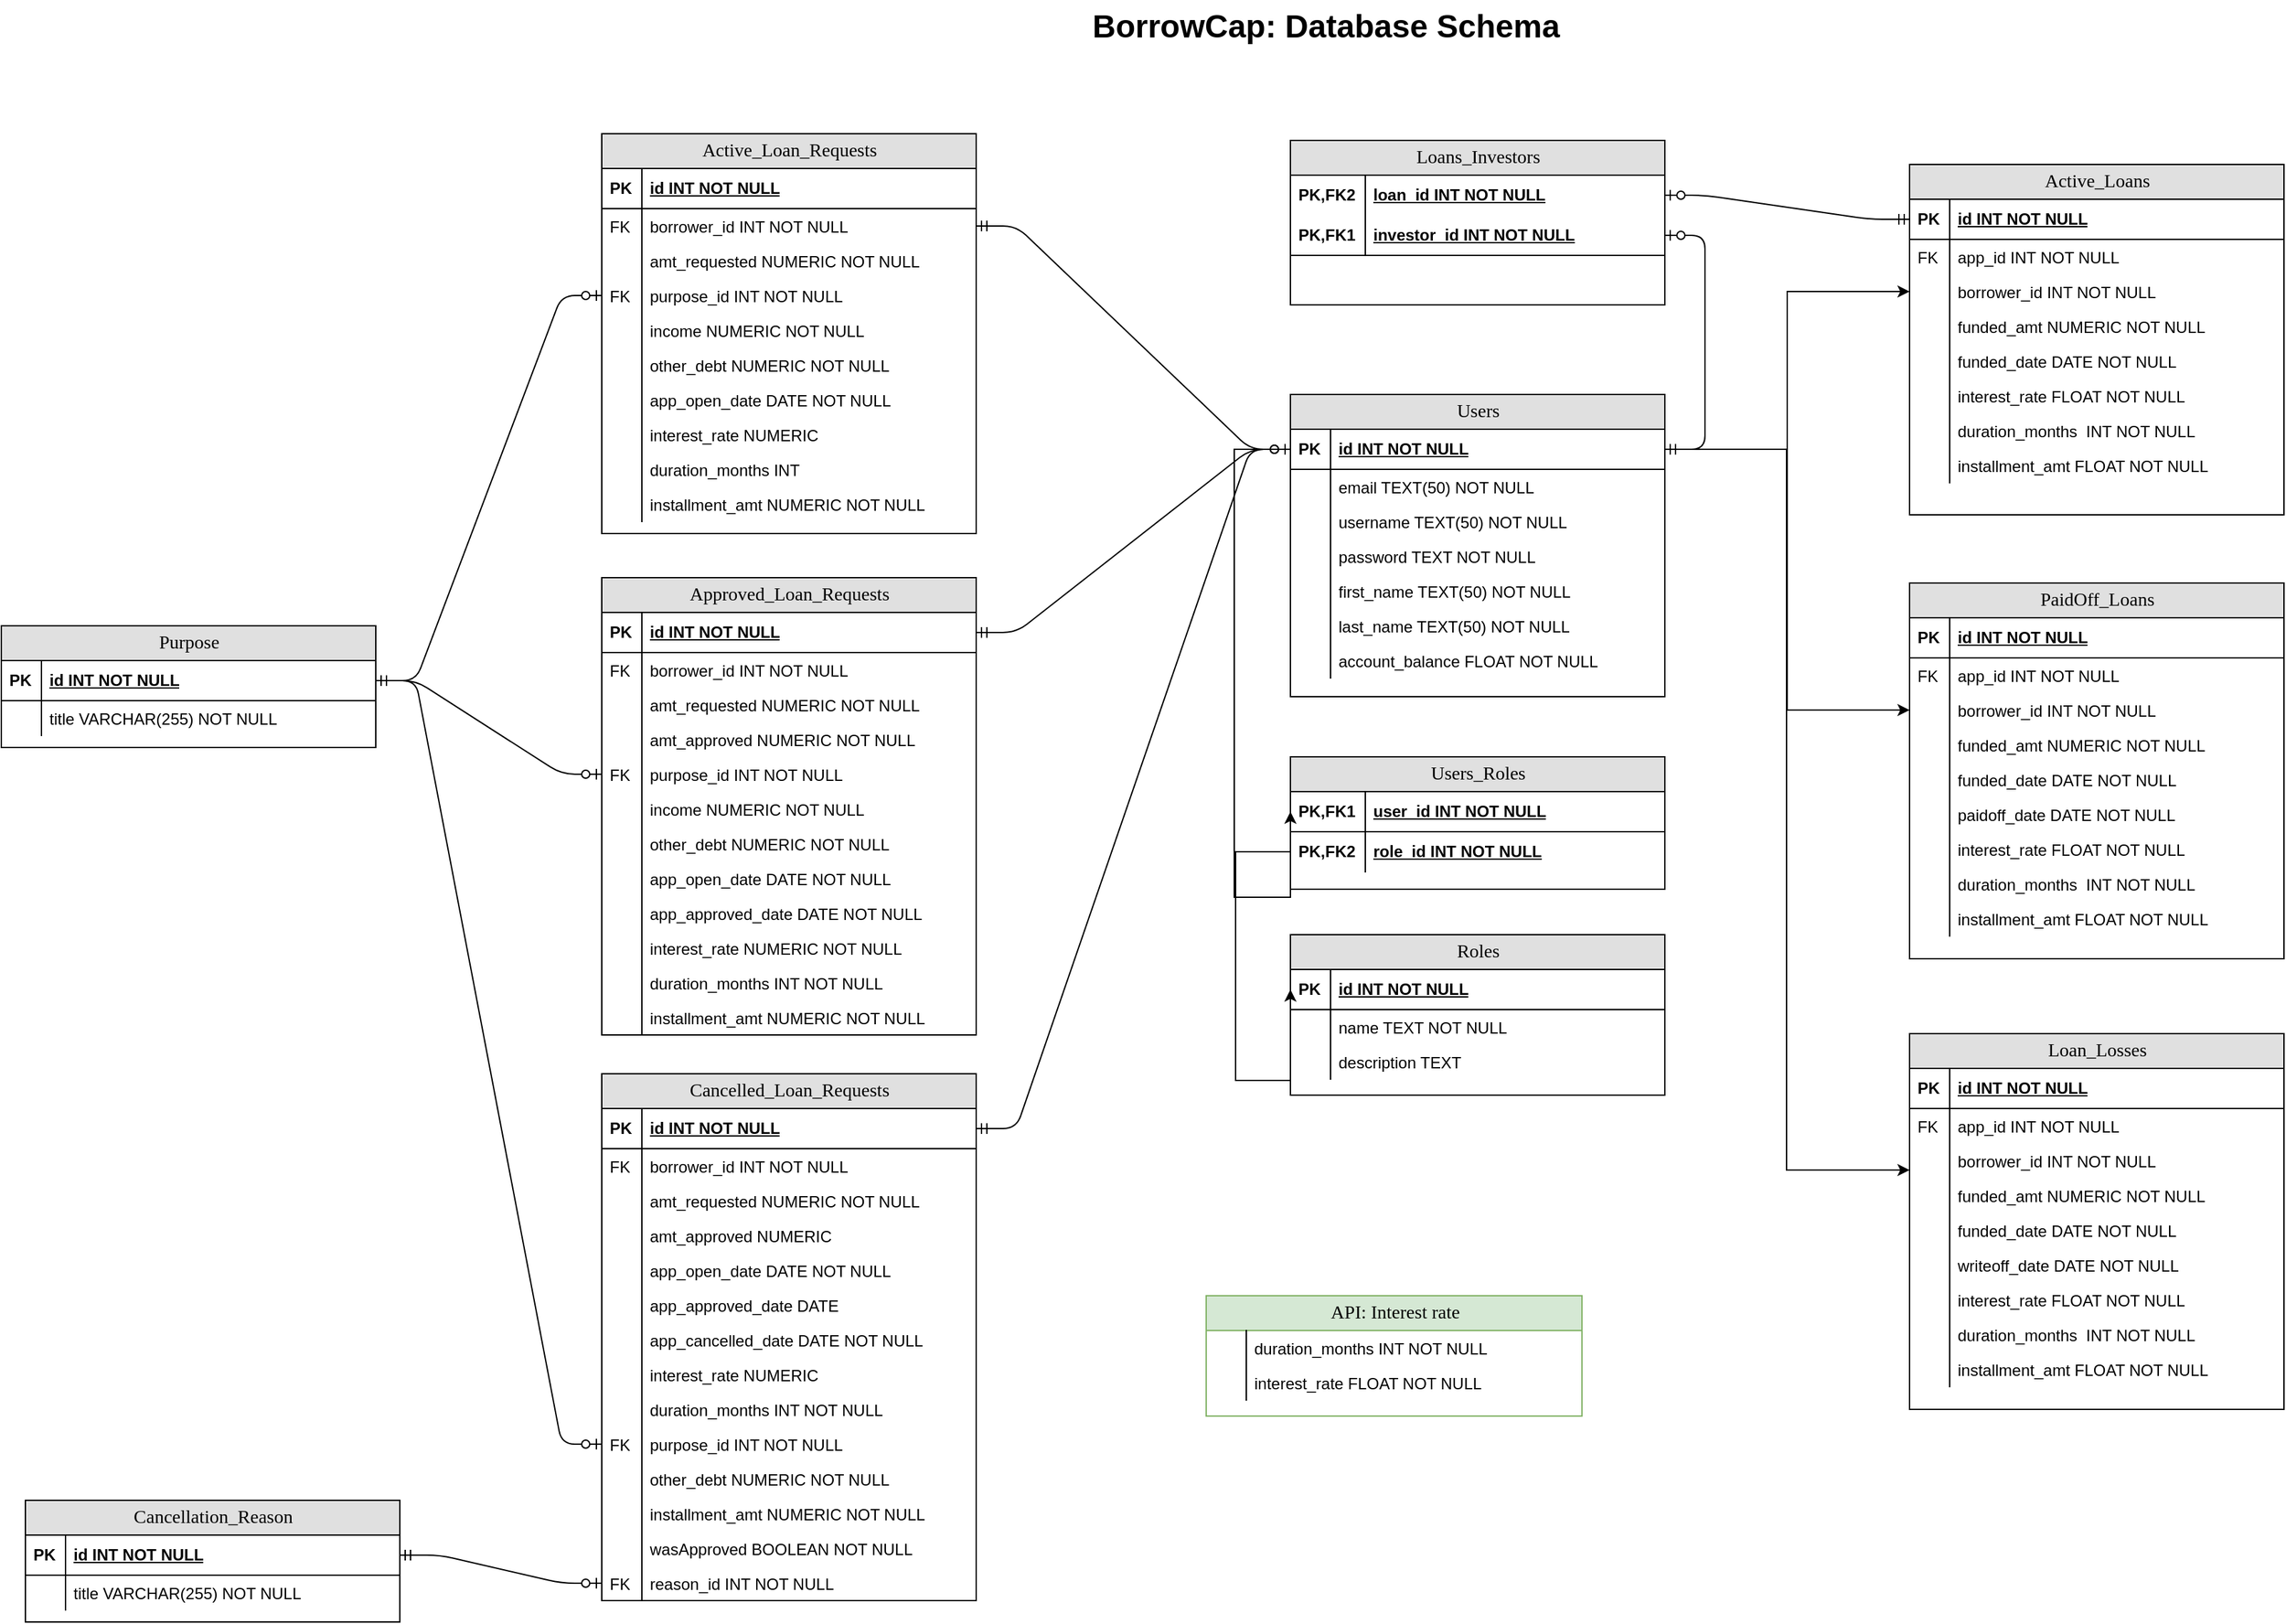 <mxfile version="21.8.2" type="device">
  <diagram name="Page-1" id="e56a1550-8fbb-45ad-956c-1786394a9013">
    <mxGraphModel dx="3414" dy="1157" grid="0" gridSize="10" guides="1" tooltips="1" connect="1" arrows="1" fold="1" page="1" pageScale="1" pageWidth="1100" pageHeight="850" background="none" math="0" shadow="0">
      <root>
        <mxCell id="0" />
        <mxCell id="1" parent="0" />
        <mxCell id="2e49270ec7c68f3f-19" value="Active_Loan_Requests" style="swimlane;html=1;fontStyle=0;childLayout=stackLayout;horizontal=1;startSize=26;fillColor=#e0e0e0;horizontalStack=0;resizeParent=1;resizeLast=0;collapsible=1;marginBottom=0;swimlaneFillColor=#ffffff;align=center;rounded=0;shadow=0;comic=0;labelBackgroundColor=none;strokeWidth=1;fontFamily=Verdana;fontSize=14" parent="1" vertex="1">
          <mxGeometry x="-356" y="106" width="280" height="299" as="geometry" />
        </mxCell>
        <mxCell id="2e49270ec7c68f3f-20" value="id INT NOT NULL" style="shape=partialRectangle;top=0;left=0;right=0;bottom=1;html=1;align=left;verticalAlign=middle;fillColor=none;spacingLeft=34;spacingRight=4;whiteSpace=wrap;overflow=hidden;rotatable=0;points=[[0,0.5],[1,0.5]];portConstraint=eastwest;dropTarget=0;fontStyle=5;" parent="2e49270ec7c68f3f-19" vertex="1">
          <mxGeometry y="26" width="280" height="30" as="geometry" />
        </mxCell>
        <mxCell id="2e49270ec7c68f3f-21" value="PK" style="shape=partialRectangle;top=0;left=0;bottom=0;html=1;fillColor=none;align=left;verticalAlign=middle;spacingLeft=4;spacingRight=4;whiteSpace=wrap;overflow=hidden;rotatable=0;points=[];portConstraint=eastwest;part=1;fontStyle=1" parent="2e49270ec7c68f3f-20" vertex="1" connectable="0">
          <mxGeometry width="30" height="30" as="geometry" />
        </mxCell>
        <mxCell id="2e49270ec7c68f3f-22" value="borrower_id INT NOT NULL" style="shape=partialRectangle;top=0;left=0;right=0;bottom=0;html=1;align=left;verticalAlign=top;fillColor=none;spacingLeft=34;spacingRight=4;whiteSpace=wrap;overflow=hidden;rotatable=0;points=[[0,0.5],[1,0.5]];portConstraint=eastwest;dropTarget=0;" parent="2e49270ec7c68f3f-19" vertex="1">
          <mxGeometry y="56" width="280" height="26" as="geometry" />
        </mxCell>
        <mxCell id="2e49270ec7c68f3f-23" value="FK" style="shape=partialRectangle;top=0;left=0;bottom=0;html=1;fillColor=none;align=left;verticalAlign=top;spacingLeft=4;spacingRight=4;whiteSpace=wrap;overflow=hidden;rotatable=0;points=[];portConstraint=eastwest;part=1;" parent="2e49270ec7c68f3f-22" vertex="1" connectable="0">
          <mxGeometry width="30" height="26" as="geometry" />
        </mxCell>
        <mxCell id="W3b9Ow1DGdWyI8F9St9J-19" value="amt_requested NUMERIC NOT NULL" style="shape=partialRectangle;top=0;left=0;right=0;bottom=0;html=1;align=left;verticalAlign=top;fillColor=none;spacingLeft=34;spacingRight=4;whiteSpace=wrap;overflow=hidden;rotatable=0;points=[[0,0.5],[1,0.5]];portConstraint=eastwest;dropTarget=0;" parent="2e49270ec7c68f3f-19" vertex="1">
          <mxGeometry y="82" width="280" height="26" as="geometry" />
        </mxCell>
        <mxCell id="W3b9Ow1DGdWyI8F9St9J-20" value="" style="shape=partialRectangle;top=0;left=0;bottom=0;html=1;fillColor=none;align=left;verticalAlign=top;spacingLeft=4;spacingRight=4;whiteSpace=wrap;overflow=hidden;rotatable=0;points=[];portConstraint=eastwest;part=1;" parent="W3b9Ow1DGdWyI8F9St9J-19" vertex="1" connectable="0">
          <mxGeometry width="30" height="26" as="geometry" />
        </mxCell>
        <mxCell id="jjlxz2RTSRfGFiJ0rHTL-24" value="purpose_id INT NOT NULL" style="shape=partialRectangle;top=0;left=0;right=0;bottom=0;html=1;align=left;verticalAlign=top;fillColor=none;spacingLeft=34;spacingRight=4;whiteSpace=wrap;overflow=hidden;rotatable=0;points=[[0,0.5],[1,0.5]];portConstraint=eastwest;dropTarget=0;" parent="2e49270ec7c68f3f-19" vertex="1">
          <mxGeometry y="108" width="280" height="26" as="geometry" />
        </mxCell>
        <mxCell id="jjlxz2RTSRfGFiJ0rHTL-25" value="FK" style="shape=partialRectangle;top=0;left=0;bottom=0;html=1;fillColor=none;align=left;verticalAlign=top;spacingLeft=4;spacingRight=4;whiteSpace=wrap;overflow=hidden;rotatable=0;points=[];portConstraint=eastwest;part=1;" parent="jjlxz2RTSRfGFiJ0rHTL-24" vertex="1" connectable="0">
          <mxGeometry width="30" height="26" as="geometry" />
        </mxCell>
        <mxCell id="ZnPSZqNVGj4mCv3zOXmi-149" value="income NUMERIC NOT NULL" style="shape=partialRectangle;top=0;left=0;right=0;bottom=0;html=1;align=left;verticalAlign=top;fillColor=none;spacingLeft=34;spacingRight=4;whiteSpace=wrap;overflow=hidden;rotatable=0;points=[[0,0.5],[1,0.5]];portConstraint=eastwest;dropTarget=0;" vertex="1" parent="2e49270ec7c68f3f-19">
          <mxGeometry y="134" width="280" height="26" as="geometry" />
        </mxCell>
        <mxCell id="ZnPSZqNVGj4mCv3zOXmi-150" value="" style="shape=partialRectangle;top=0;left=0;bottom=0;html=1;fillColor=none;align=left;verticalAlign=top;spacingLeft=4;spacingRight=4;whiteSpace=wrap;overflow=hidden;rotatable=0;points=[];portConstraint=eastwest;part=1;" vertex="1" connectable="0" parent="ZnPSZqNVGj4mCv3zOXmi-149">
          <mxGeometry width="30" height="26" as="geometry" />
        </mxCell>
        <mxCell id="ZnPSZqNVGj4mCv3zOXmi-122" value="other_debt NUMERIC NOT NULL" style="shape=partialRectangle;top=0;left=0;right=0;bottom=0;html=1;align=left;verticalAlign=top;fillColor=none;spacingLeft=34;spacingRight=4;whiteSpace=wrap;overflow=hidden;rotatable=0;points=[[0,0.5],[1,0.5]];portConstraint=eastwest;dropTarget=0;" vertex="1" parent="2e49270ec7c68f3f-19">
          <mxGeometry y="160" width="280" height="26" as="geometry" />
        </mxCell>
        <mxCell id="ZnPSZqNVGj4mCv3zOXmi-123" value="" style="shape=partialRectangle;top=0;left=0;bottom=0;html=1;fillColor=none;align=left;verticalAlign=top;spacingLeft=4;spacingRight=4;whiteSpace=wrap;overflow=hidden;rotatable=0;points=[];portConstraint=eastwest;part=1;" vertex="1" connectable="0" parent="ZnPSZqNVGj4mCv3zOXmi-122">
          <mxGeometry width="30" height="26" as="geometry" />
        </mxCell>
        <mxCell id="SO93vhx4ROrbAlD1dERN-5" value="app_open_date DATE NOT NULL" style="shape=partialRectangle;top=0;left=0;right=0;bottom=0;html=1;align=left;verticalAlign=top;fillColor=none;spacingLeft=34;spacingRight=4;whiteSpace=wrap;overflow=hidden;rotatable=0;points=[[0,0.5],[1,0.5]];portConstraint=eastwest;dropTarget=0;" parent="2e49270ec7c68f3f-19" vertex="1">
          <mxGeometry y="186" width="280" height="26" as="geometry" />
        </mxCell>
        <mxCell id="SO93vhx4ROrbAlD1dERN-6" value="" style="shape=partialRectangle;top=0;left=0;bottom=0;html=1;fillColor=none;align=left;verticalAlign=top;spacingLeft=4;spacingRight=4;whiteSpace=wrap;overflow=hidden;rotatable=0;points=[];portConstraint=eastwest;part=1;" parent="SO93vhx4ROrbAlD1dERN-5" vertex="1" connectable="0">
          <mxGeometry width="30" height="26" as="geometry" />
        </mxCell>
        <mxCell id="W3b9Ow1DGdWyI8F9St9J-23" value="interest_rate NUMERIC" style="shape=partialRectangle;top=0;left=0;right=0;bottom=0;html=1;align=left;verticalAlign=top;fillColor=none;spacingLeft=34;spacingRight=4;whiteSpace=wrap;overflow=hidden;rotatable=0;points=[[0,0.5],[1,0.5]];portConstraint=eastwest;dropTarget=0;" parent="2e49270ec7c68f3f-19" vertex="1">
          <mxGeometry y="212" width="280" height="26" as="geometry" />
        </mxCell>
        <mxCell id="W3b9Ow1DGdWyI8F9St9J-24" value="" style="shape=partialRectangle;top=0;left=0;bottom=0;html=1;fillColor=none;align=left;verticalAlign=top;spacingLeft=4;spacingRight=4;whiteSpace=wrap;overflow=hidden;rotatable=0;points=[];portConstraint=eastwest;part=1;" parent="W3b9Ow1DGdWyI8F9St9J-23" vertex="1" connectable="0">
          <mxGeometry width="30" height="26" as="geometry" />
        </mxCell>
        <mxCell id="jjlxz2RTSRfGFiJ0rHTL-1" value="duration_months INT" style="shape=partialRectangle;top=0;left=0;right=0;bottom=0;html=1;align=left;verticalAlign=top;fillColor=none;spacingLeft=34;spacingRight=4;whiteSpace=wrap;overflow=hidden;rotatable=0;points=[[0,0.5],[1,0.5]];portConstraint=eastwest;dropTarget=0;" parent="2e49270ec7c68f3f-19" vertex="1">
          <mxGeometry y="238" width="280" height="26" as="geometry" />
        </mxCell>
        <mxCell id="jjlxz2RTSRfGFiJ0rHTL-2" value="" style="shape=partialRectangle;top=0;left=0;bottom=0;html=1;fillColor=none;align=left;verticalAlign=top;spacingLeft=4;spacingRight=4;whiteSpace=wrap;overflow=hidden;rotatable=0;points=[];portConstraint=eastwest;part=1;" parent="jjlxz2RTSRfGFiJ0rHTL-1" vertex="1" connectable="0">
          <mxGeometry width="30" height="26" as="geometry" />
        </mxCell>
        <mxCell id="jjlxz2RTSRfGFiJ0rHTL-26" value="installment_amt NUMERIC NOT NULL" style="shape=partialRectangle;top=0;left=0;right=0;bottom=0;html=1;align=left;verticalAlign=top;fillColor=none;spacingLeft=34;spacingRight=4;whiteSpace=wrap;overflow=hidden;rotatable=0;points=[[0,0.5],[1,0.5]];portConstraint=eastwest;dropTarget=0;" parent="2e49270ec7c68f3f-19" vertex="1">
          <mxGeometry y="264" width="280" height="26" as="geometry" />
        </mxCell>
        <mxCell id="jjlxz2RTSRfGFiJ0rHTL-27" value="" style="shape=partialRectangle;top=0;left=0;bottom=0;html=1;fillColor=none;align=left;verticalAlign=top;spacingLeft=4;spacingRight=4;whiteSpace=wrap;overflow=hidden;rotatable=0;points=[];portConstraint=eastwest;part=1;" parent="jjlxz2RTSRfGFiJ0rHTL-26" vertex="1" connectable="0">
          <mxGeometry width="30" height="26" as="geometry" />
        </mxCell>
        <mxCell id="2e49270ec7c68f3f-30" value="Users" style="swimlane;html=1;fontStyle=0;childLayout=stackLayout;horizontal=1;startSize=26;fillColor=#e0e0e0;horizontalStack=0;resizeParent=1;resizeLast=0;collapsible=1;marginBottom=0;swimlaneFillColor=#ffffff;align=center;rounded=0;shadow=0;comic=0;labelBackgroundColor=none;strokeWidth=1;fontFamily=Verdana;fontSize=14" parent="1" vertex="1">
          <mxGeometry x="159" y="301" width="280" height="226" as="geometry" />
        </mxCell>
        <mxCell id="2e49270ec7c68f3f-31" value="id INT NOT NULL" style="shape=partialRectangle;top=0;left=0;right=0;bottom=1;html=1;align=left;verticalAlign=middle;fillColor=none;spacingLeft=34;spacingRight=4;whiteSpace=wrap;overflow=hidden;rotatable=0;points=[[0,0.5],[1,0.5]];portConstraint=eastwest;dropTarget=0;fontStyle=5;" parent="2e49270ec7c68f3f-30" vertex="1">
          <mxGeometry y="26" width="280" height="30" as="geometry" />
        </mxCell>
        <mxCell id="2e49270ec7c68f3f-32" value="PK" style="shape=partialRectangle;top=0;left=0;bottom=0;html=1;fillColor=none;align=left;verticalAlign=middle;spacingLeft=4;spacingRight=4;whiteSpace=wrap;overflow=hidden;rotatable=0;points=[];portConstraint=eastwest;part=1;fontStyle=1" parent="2e49270ec7c68f3f-31" vertex="1" connectable="0">
          <mxGeometry width="30" height="30" as="geometry" />
        </mxCell>
        <mxCell id="2e49270ec7c68f3f-33" value="email TEXT(50) NOT NULL" style="shape=partialRectangle;top=0;left=0;right=0;bottom=0;html=1;align=left;verticalAlign=top;fillColor=none;spacingLeft=34;spacingRight=4;whiteSpace=wrap;overflow=hidden;rotatable=0;points=[[0,0.5],[1,0.5]];portConstraint=eastwest;dropTarget=0;" parent="2e49270ec7c68f3f-30" vertex="1">
          <mxGeometry y="56" width="280" height="26" as="geometry" />
        </mxCell>
        <mxCell id="2e49270ec7c68f3f-34" value="" style="shape=partialRectangle;top=0;left=0;bottom=0;html=1;fillColor=none;align=left;verticalAlign=top;spacingLeft=4;spacingRight=4;whiteSpace=wrap;overflow=hidden;rotatable=0;points=[];portConstraint=eastwest;part=1;" parent="2e49270ec7c68f3f-33" vertex="1" connectable="0">
          <mxGeometry width="30" height="26" as="geometry" />
        </mxCell>
        <mxCell id="2e49270ec7c68f3f-35" value="username TEXT(50) NOT NULL" style="shape=partialRectangle;top=0;left=0;right=0;bottom=0;html=1;align=left;verticalAlign=top;fillColor=none;spacingLeft=34;spacingRight=4;whiteSpace=wrap;overflow=hidden;rotatable=0;points=[[0,0.5],[1,0.5]];portConstraint=eastwest;dropTarget=0;" parent="2e49270ec7c68f3f-30" vertex="1">
          <mxGeometry y="82" width="280" height="26" as="geometry" />
        </mxCell>
        <mxCell id="2e49270ec7c68f3f-36" value="" style="shape=partialRectangle;top=0;left=0;bottom=0;html=1;fillColor=none;align=left;verticalAlign=top;spacingLeft=4;spacingRight=4;whiteSpace=wrap;overflow=hidden;rotatable=0;points=[];portConstraint=eastwest;part=1;" parent="2e49270ec7c68f3f-35" vertex="1" connectable="0">
          <mxGeometry width="30" height="26" as="geometry" />
        </mxCell>
        <mxCell id="NfhjrZf_t_sZQTZsF_KN-9" value="password TEXT NOT NULL" style="shape=partialRectangle;top=0;left=0;right=0;bottom=0;html=1;align=left;verticalAlign=top;fillColor=none;spacingLeft=34;spacingRight=4;whiteSpace=wrap;overflow=hidden;rotatable=0;points=[[0,0.5],[1,0.5]];portConstraint=eastwest;dropTarget=0;" parent="2e49270ec7c68f3f-30" vertex="1">
          <mxGeometry y="108" width="280" height="26" as="geometry" />
        </mxCell>
        <mxCell id="NfhjrZf_t_sZQTZsF_KN-10" value="" style="shape=partialRectangle;top=0;left=0;bottom=0;html=1;fillColor=none;align=left;verticalAlign=top;spacingLeft=4;spacingRight=4;whiteSpace=wrap;overflow=hidden;rotatable=0;points=[];portConstraint=eastwest;part=1;" parent="NfhjrZf_t_sZQTZsF_KN-9" vertex="1" connectable="0">
          <mxGeometry width="30" height="26" as="geometry" />
        </mxCell>
        <mxCell id="2e49270ec7c68f3f-37" value="first_name TEXT(50) NOT NULL" style="shape=partialRectangle;top=0;left=0;right=0;bottom=0;html=1;align=left;verticalAlign=top;fillColor=none;spacingLeft=34;spacingRight=4;whiteSpace=wrap;overflow=hidden;rotatable=0;points=[[0,0.5],[1,0.5]];portConstraint=eastwest;dropTarget=0;" parent="2e49270ec7c68f3f-30" vertex="1">
          <mxGeometry y="134" width="280" height="26" as="geometry" />
        </mxCell>
        <mxCell id="2e49270ec7c68f3f-38" value="" style="shape=partialRectangle;top=0;left=0;bottom=0;html=1;fillColor=none;align=left;verticalAlign=top;spacingLeft=4;spacingRight=4;whiteSpace=wrap;overflow=hidden;rotatable=0;points=[];portConstraint=eastwest;part=1;" parent="2e49270ec7c68f3f-37" vertex="1" connectable="0">
          <mxGeometry width="30" height="26" as="geometry" />
        </mxCell>
        <mxCell id="NfhjrZf_t_sZQTZsF_KN-1" value="last_name TEXT(50) NOT NULL" style="shape=partialRectangle;top=0;left=0;right=0;bottom=0;html=1;align=left;verticalAlign=top;fillColor=none;spacingLeft=34;spacingRight=4;whiteSpace=wrap;overflow=hidden;rotatable=0;points=[[0,0.5],[1,0.5]];portConstraint=eastwest;dropTarget=0;" parent="2e49270ec7c68f3f-30" vertex="1">
          <mxGeometry y="160" width="280" height="26" as="geometry" />
        </mxCell>
        <mxCell id="NfhjrZf_t_sZQTZsF_KN-2" value="" style="shape=partialRectangle;top=0;left=0;bottom=0;html=1;fillColor=none;align=left;verticalAlign=top;spacingLeft=4;spacingRight=4;whiteSpace=wrap;overflow=hidden;rotatable=0;points=[];portConstraint=eastwest;part=1;" parent="NfhjrZf_t_sZQTZsF_KN-1" vertex="1" connectable="0">
          <mxGeometry width="30" height="26" as="geometry" />
        </mxCell>
        <mxCell id="NfhjrZf_t_sZQTZsF_KN-3" value="account_balance FLOAT NOT NULL" style="shape=partialRectangle;top=0;left=0;right=0;bottom=0;html=1;align=left;verticalAlign=top;fillColor=none;spacingLeft=34;spacingRight=4;whiteSpace=wrap;overflow=hidden;rotatable=0;points=[[0,0.5],[1,0.5]];portConstraint=eastwest;dropTarget=0;" parent="2e49270ec7c68f3f-30" vertex="1">
          <mxGeometry y="186" width="280" height="26" as="geometry" />
        </mxCell>
        <mxCell id="NfhjrZf_t_sZQTZsF_KN-4" value="" style="shape=partialRectangle;top=0;left=0;bottom=0;html=1;fillColor=none;align=left;verticalAlign=top;spacingLeft=4;spacingRight=4;whiteSpace=wrap;overflow=hidden;rotatable=0;points=[];portConstraint=eastwest;part=1;" parent="NfhjrZf_t_sZQTZsF_KN-3" vertex="1" connectable="0">
          <mxGeometry width="30" height="26" as="geometry" />
        </mxCell>
        <mxCell id="2e49270ec7c68f3f-60" value="" style="edgeStyle=entityRelationEdgeStyle;html=1;endArrow=ERzeroToOne;startArrow=ERmandOne;labelBackgroundColor=none;fontFamily=Verdana;fontSize=14;" parent="1" source="2e49270ec7c68f3f-22" target="2e49270ec7c68f3f-31" edge="1">
          <mxGeometry width="100" height="100" relative="1" as="geometry">
            <mxPoint x="502" y="358" as="sourcePoint" />
            <mxPoint x="733.03" y="651" as="targetPoint" />
          </mxGeometry>
        </mxCell>
        <mxCell id="W3b9Ow1DGdWyI8F9St9J-51" value="BorrowCap: Database Schema" style="text;strokeColor=none;fillColor=none;html=1;fontSize=24;fontStyle=1;verticalAlign=middle;align=left;" parent="1" vertex="1">
          <mxGeometry x="9" y="6" width="217" height="40" as="geometry" />
        </mxCell>
        <mxCell id="W3b9Ow1DGdWyI8F9St9J-53" value="API: Interest rate" style="swimlane;html=1;fontStyle=0;childLayout=stackLayout;horizontal=1;startSize=26;fillColor=#d5e8d4;horizontalStack=0;resizeParent=1;resizeLast=0;collapsible=1;marginBottom=0;swimlaneFillColor=#ffffff;align=center;rounded=0;shadow=0;comic=0;labelBackgroundColor=none;strokeWidth=1;fontFamily=Verdana;fontSize=14;strokeColor=#82b366;" parent="1" vertex="1">
          <mxGeometry x="96" y="975" width="281" height="90" as="geometry" />
        </mxCell>
        <mxCell id="W3b9Ow1DGdWyI8F9St9J-56" value="duration_months INT NOT NULL" style="shape=partialRectangle;top=0;left=0;right=0;bottom=0;html=1;align=left;verticalAlign=top;fillColor=none;spacingLeft=34;spacingRight=4;whiteSpace=wrap;overflow=hidden;rotatable=0;points=[[0,0.5],[1,0.5]];portConstraint=eastwest;dropTarget=0;" parent="W3b9Ow1DGdWyI8F9St9J-53" vertex="1">
          <mxGeometry y="26" width="281" height="26" as="geometry" />
        </mxCell>
        <mxCell id="W3b9Ow1DGdWyI8F9St9J-57" value="" style="shape=partialRectangle;top=0;left=0;bottom=0;html=1;fillColor=none;align=left;verticalAlign=top;spacingLeft=4;spacingRight=4;whiteSpace=wrap;overflow=hidden;rotatable=0;points=[];portConstraint=eastwest;part=1;" parent="W3b9Ow1DGdWyI8F9St9J-56" vertex="1" connectable="0">
          <mxGeometry width="30" height="26" as="geometry" />
        </mxCell>
        <mxCell id="W3b9Ow1DGdWyI8F9St9J-58" value="interest_rate FLOAT NOT NULL" style="shape=partialRectangle;top=0;left=0;right=0;bottom=0;html=1;align=left;verticalAlign=top;fillColor=none;spacingLeft=34;spacingRight=4;whiteSpace=wrap;overflow=hidden;rotatable=0;points=[[0,0.5],[1,0.5]];portConstraint=eastwest;dropTarget=0;" parent="W3b9Ow1DGdWyI8F9St9J-53" vertex="1">
          <mxGeometry y="52" width="281" height="26" as="geometry" />
        </mxCell>
        <mxCell id="W3b9Ow1DGdWyI8F9St9J-59" value="" style="shape=partialRectangle;top=0;left=0;bottom=0;html=1;fillColor=none;align=left;verticalAlign=top;spacingLeft=4;spacingRight=4;whiteSpace=wrap;overflow=hidden;rotatable=0;points=[];portConstraint=eastwest;part=1;" parent="W3b9Ow1DGdWyI8F9St9J-58" vertex="1" connectable="0">
          <mxGeometry width="30" height="26" as="geometry" />
        </mxCell>
        <mxCell id="jjlxz2RTSRfGFiJ0rHTL-3" value="Active_Loans" style="swimlane;html=1;fontStyle=0;childLayout=stackLayout;horizontal=1;startSize=26;fillColor=#e0e0e0;horizontalStack=0;resizeParent=1;resizeLast=0;collapsible=1;marginBottom=0;swimlaneFillColor=#ffffff;align=center;rounded=0;shadow=0;comic=0;labelBackgroundColor=none;strokeWidth=1;fontFamily=Verdana;fontSize=14" parent="1" vertex="1">
          <mxGeometry x="622" y="129" width="280" height="262" as="geometry" />
        </mxCell>
        <mxCell id="jjlxz2RTSRfGFiJ0rHTL-4" value="id INT NOT NULL" style="shape=partialRectangle;top=0;left=0;right=0;bottom=1;html=1;align=left;verticalAlign=middle;fillColor=none;spacingLeft=34;spacingRight=4;whiteSpace=wrap;overflow=hidden;rotatable=0;points=[[0,0.5],[1,0.5]];portConstraint=eastwest;dropTarget=0;fontStyle=5;" parent="jjlxz2RTSRfGFiJ0rHTL-3" vertex="1">
          <mxGeometry y="26" width="280" height="30" as="geometry" />
        </mxCell>
        <mxCell id="jjlxz2RTSRfGFiJ0rHTL-5" value="PK" style="shape=partialRectangle;top=0;left=0;bottom=0;html=1;fillColor=none;align=left;verticalAlign=middle;spacingLeft=4;spacingRight=4;whiteSpace=wrap;overflow=hidden;rotatable=0;points=[];portConstraint=eastwest;part=1;fontStyle=1" parent="jjlxz2RTSRfGFiJ0rHTL-4" vertex="1" connectable="0">
          <mxGeometry width="30" height="30" as="geometry" />
        </mxCell>
        <mxCell id="jjlxz2RTSRfGFiJ0rHTL-34" value="app_id INT NOT NULL" style="shape=partialRectangle;top=0;left=0;right=0;bottom=0;html=1;align=left;verticalAlign=top;fillColor=none;spacingLeft=34;spacingRight=4;whiteSpace=wrap;overflow=hidden;rotatable=0;points=[[0,0.5],[1,0.5]];portConstraint=eastwest;dropTarget=0;" parent="jjlxz2RTSRfGFiJ0rHTL-3" vertex="1">
          <mxGeometry y="56" width="280" height="26" as="geometry" />
        </mxCell>
        <mxCell id="jjlxz2RTSRfGFiJ0rHTL-35" value="FK" style="shape=partialRectangle;top=0;left=0;bottom=0;html=1;fillColor=none;align=left;verticalAlign=top;spacingLeft=4;spacingRight=4;whiteSpace=wrap;overflow=hidden;rotatable=0;points=[];portConstraint=eastwest;part=1;" parent="jjlxz2RTSRfGFiJ0rHTL-34" vertex="1" connectable="0">
          <mxGeometry width="30" height="26" as="geometry" />
        </mxCell>
        <mxCell id="jjlxz2RTSRfGFiJ0rHTL-6" value="borrower_id INT NOT NULL" style="shape=partialRectangle;top=0;left=0;right=0;bottom=0;html=1;align=left;verticalAlign=top;fillColor=none;spacingLeft=34;spacingRight=4;whiteSpace=wrap;overflow=hidden;rotatable=0;points=[[0,0.5],[1,0.5]];portConstraint=eastwest;dropTarget=0;" parent="jjlxz2RTSRfGFiJ0rHTL-3" vertex="1">
          <mxGeometry y="82" width="280" height="26" as="geometry" />
        </mxCell>
        <mxCell id="jjlxz2RTSRfGFiJ0rHTL-7" value="" style="shape=partialRectangle;top=0;left=0;bottom=0;html=1;fillColor=none;align=left;verticalAlign=top;spacingLeft=4;spacingRight=4;whiteSpace=wrap;overflow=hidden;rotatable=0;points=[];portConstraint=eastwest;part=1;" parent="jjlxz2RTSRfGFiJ0rHTL-6" vertex="1" connectable="0">
          <mxGeometry width="30" height="26" as="geometry" />
        </mxCell>
        <mxCell id="jjlxz2RTSRfGFiJ0rHTL-12" value="funded_amt NUMERIC NOT NULL" style="shape=partialRectangle;top=0;left=0;right=0;bottom=0;html=1;align=left;verticalAlign=top;fillColor=none;spacingLeft=34;spacingRight=4;whiteSpace=wrap;overflow=hidden;rotatable=0;points=[[0,0.5],[1,0.5]];portConstraint=eastwest;dropTarget=0;" parent="jjlxz2RTSRfGFiJ0rHTL-3" vertex="1">
          <mxGeometry y="108" width="280" height="26" as="geometry" />
        </mxCell>
        <mxCell id="jjlxz2RTSRfGFiJ0rHTL-13" value="" style="shape=partialRectangle;top=0;left=0;bottom=0;html=1;fillColor=none;align=left;verticalAlign=top;spacingLeft=4;spacingRight=4;whiteSpace=wrap;overflow=hidden;rotatable=0;points=[];portConstraint=eastwest;part=1;" parent="jjlxz2RTSRfGFiJ0rHTL-12" vertex="1" connectable="0">
          <mxGeometry width="30" height="26" as="geometry" />
        </mxCell>
        <mxCell id="jjlxz2RTSRfGFiJ0rHTL-16" value="funded_date DATE NOT NULL" style="shape=partialRectangle;top=0;left=0;right=0;bottom=0;html=1;align=left;verticalAlign=top;fillColor=none;spacingLeft=34;spacingRight=4;whiteSpace=wrap;overflow=hidden;rotatable=0;points=[[0,0.5],[1,0.5]];portConstraint=eastwest;dropTarget=0;" parent="jjlxz2RTSRfGFiJ0rHTL-3" vertex="1">
          <mxGeometry y="134" width="280" height="26" as="geometry" />
        </mxCell>
        <mxCell id="jjlxz2RTSRfGFiJ0rHTL-17" value="" style="shape=partialRectangle;top=0;left=0;bottom=0;html=1;fillColor=none;align=left;verticalAlign=top;spacingLeft=4;spacingRight=4;whiteSpace=wrap;overflow=hidden;rotatable=0;points=[];portConstraint=eastwest;part=1;" parent="jjlxz2RTSRfGFiJ0rHTL-16" vertex="1" connectable="0">
          <mxGeometry width="30" height="26" as="geometry" />
        </mxCell>
        <mxCell id="jjlxz2RTSRfGFiJ0rHTL-18" value="interest_rate FLOAT NOT NULL" style="shape=partialRectangle;top=0;left=0;right=0;bottom=0;html=1;align=left;verticalAlign=top;fillColor=none;spacingLeft=34;spacingRight=4;whiteSpace=wrap;overflow=hidden;rotatable=0;points=[[0,0.5],[1,0.5]];portConstraint=eastwest;dropTarget=0;" parent="jjlxz2RTSRfGFiJ0rHTL-3" vertex="1">
          <mxGeometry y="160" width="280" height="26" as="geometry" />
        </mxCell>
        <mxCell id="jjlxz2RTSRfGFiJ0rHTL-19" value="" style="shape=partialRectangle;top=0;left=0;bottom=0;html=1;fillColor=none;align=left;verticalAlign=top;spacingLeft=4;spacingRight=4;whiteSpace=wrap;overflow=hidden;rotatable=0;points=[];portConstraint=eastwest;part=1;" parent="jjlxz2RTSRfGFiJ0rHTL-18" vertex="1" connectable="0">
          <mxGeometry width="30" height="26" as="geometry" />
        </mxCell>
        <mxCell id="jjlxz2RTSRfGFiJ0rHTL-20" value="duration_months&amp;nbsp; INT NOT NULL" style="shape=partialRectangle;top=0;left=0;right=0;bottom=0;html=1;align=left;verticalAlign=top;fillColor=none;spacingLeft=34;spacingRight=4;whiteSpace=wrap;overflow=hidden;rotatable=0;points=[[0,0.5],[1,0.5]];portConstraint=eastwest;dropTarget=0;" parent="jjlxz2RTSRfGFiJ0rHTL-3" vertex="1">
          <mxGeometry y="186" width="280" height="26" as="geometry" />
        </mxCell>
        <mxCell id="jjlxz2RTSRfGFiJ0rHTL-21" value="" style="shape=partialRectangle;top=0;left=0;bottom=0;html=1;fillColor=none;align=left;verticalAlign=top;spacingLeft=4;spacingRight=4;whiteSpace=wrap;overflow=hidden;rotatable=0;points=[];portConstraint=eastwest;part=1;" parent="jjlxz2RTSRfGFiJ0rHTL-20" vertex="1" connectable="0">
          <mxGeometry width="30" height="26" as="geometry" />
        </mxCell>
        <mxCell id="jjlxz2RTSRfGFiJ0rHTL-32" value="installment_amt FLOAT NOT NULL" style="shape=partialRectangle;top=0;left=0;right=0;bottom=0;html=1;align=left;verticalAlign=top;fillColor=none;spacingLeft=34;spacingRight=4;whiteSpace=wrap;overflow=hidden;rotatable=0;points=[[0,0.5],[1,0.5]];portConstraint=eastwest;dropTarget=0;" parent="jjlxz2RTSRfGFiJ0rHTL-3" vertex="1">
          <mxGeometry y="212" width="280" height="26" as="geometry" />
        </mxCell>
        <mxCell id="jjlxz2RTSRfGFiJ0rHTL-33" value="" style="shape=partialRectangle;top=0;left=0;bottom=0;html=1;fillColor=none;align=left;verticalAlign=top;spacingLeft=4;spacingRight=4;whiteSpace=wrap;overflow=hidden;rotatable=0;points=[];portConstraint=eastwest;part=1;" parent="jjlxz2RTSRfGFiJ0rHTL-32" vertex="1" connectable="0">
          <mxGeometry width="30" height="26" as="geometry" />
        </mxCell>
        <mxCell id="jjlxz2RTSRfGFiJ0rHTL-37" value="Loans_Investors" style="swimlane;html=1;fontStyle=0;childLayout=stackLayout;horizontal=1;startSize=26;fillColor=#e0e0e0;horizontalStack=0;resizeParent=1;resizeLast=0;collapsible=1;marginBottom=0;swimlaneFillColor=#ffffff;align=center;rounded=0;shadow=0;comic=0;labelBackgroundColor=none;strokeWidth=1;fontFamily=Verdana;fontSize=14" parent="1" vertex="1">
          <mxGeometry x="159" y="111" width="280" height="123" as="geometry" />
        </mxCell>
        <mxCell id="jjlxz2RTSRfGFiJ0rHTL-38" value="loan_id INT NOT NULL" style="shape=partialRectangle;top=0;left=0;right=0;bottom=0;html=1;align=left;verticalAlign=middle;fillColor=none;spacingLeft=60;spacingRight=4;whiteSpace=wrap;overflow=hidden;rotatable=0;points=[[0,0.5],[1,0.5]];portConstraint=eastwest;dropTarget=0;fontStyle=5;" parent="jjlxz2RTSRfGFiJ0rHTL-37" vertex="1">
          <mxGeometry y="26" width="280" height="30" as="geometry" />
        </mxCell>
        <mxCell id="jjlxz2RTSRfGFiJ0rHTL-39" value="PK,FK2" style="shape=partialRectangle;fontStyle=1;top=0;left=0;bottom=0;html=1;fillColor=none;align=left;verticalAlign=middle;spacingLeft=4;spacingRight=4;whiteSpace=wrap;overflow=hidden;rotatable=0;points=[];portConstraint=eastwest;part=1;" parent="jjlxz2RTSRfGFiJ0rHTL-38" vertex="1" connectable="0">
          <mxGeometry width="56" height="30" as="geometry" />
        </mxCell>
        <mxCell id="jjlxz2RTSRfGFiJ0rHTL-40" value="investor_id INT NOT NULL" style="shape=partialRectangle;top=0;left=0;right=0;bottom=1;html=1;align=left;verticalAlign=middle;fillColor=none;spacingLeft=60;spacingRight=4;whiteSpace=wrap;overflow=hidden;rotatable=0;points=[[0,0.5],[1,0.5]];portConstraint=eastwest;dropTarget=0;fontStyle=5;" parent="jjlxz2RTSRfGFiJ0rHTL-37" vertex="1">
          <mxGeometry y="56" width="280" height="30" as="geometry" />
        </mxCell>
        <mxCell id="jjlxz2RTSRfGFiJ0rHTL-41" value="PK,FK1" style="shape=partialRectangle;fontStyle=1;top=0;left=0;bottom=0;html=1;fillColor=none;align=left;verticalAlign=middle;spacingLeft=4;spacingRight=4;whiteSpace=wrap;overflow=hidden;rotatable=0;points=[];portConstraint=eastwest;part=1;" parent="jjlxz2RTSRfGFiJ0rHTL-40" vertex="1" connectable="0">
          <mxGeometry width="56" height="30" as="geometry" />
        </mxCell>
        <mxCell id="jjlxz2RTSRfGFiJ0rHTL-44" value="" style="edgeStyle=entityRelationEdgeStyle;html=1;endArrow=ERzeroToOne;startArrow=ERmandOne;labelBackgroundColor=none;fontFamily=Verdana;fontSize=14;" parent="1" source="2e49270ec7c68f3f-31" target="jjlxz2RTSRfGFiJ0rHTL-40" edge="1">
          <mxGeometry width="100" height="100" relative="1" as="geometry">
            <mxPoint x="994" y="132" as="sourcePoint" />
            <mxPoint x="1130" y="104" as="targetPoint" />
          </mxGeometry>
        </mxCell>
        <mxCell id="jjlxz2RTSRfGFiJ0rHTL-45" value="" style="edgeStyle=entityRelationEdgeStyle;html=1;endArrow=ERzeroToOne;startArrow=ERmandOne;labelBackgroundColor=none;fontFamily=Verdana;fontSize=14;" parent="1" source="jjlxz2RTSRfGFiJ0rHTL-4" target="jjlxz2RTSRfGFiJ0rHTL-38" edge="1">
          <mxGeometry width="100" height="100" relative="1" as="geometry">
            <mxPoint x="936" y="74" as="sourcePoint" />
            <mxPoint x="1080" y="382" as="targetPoint" />
          </mxGeometry>
        </mxCell>
        <mxCell id="ZnPSZqNVGj4mCv3zOXmi-1" value="Approved_Loan_Requests" style="swimlane;html=1;fontStyle=0;childLayout=stackLayout;horizontal=1;startSize=26;fillColor=#e0e0e0;horizontalStack=0;resizeParent=1;resizeLast=0;collapsible=1;marginBottom=0;swimlaneFillColor=#ffffff;align=center;rounded=0;shadow=0;comic=0;labelBackgroundColor=none;strokeWidth=1;fontFamily=Verdana;fontSize=14" vertex="1" parent="1">
          <mxGeometry x="-356" y="438" width="280" height="342" as="geometry" />
        </mxCell>
        <mxCell id="ZnPSZqNVGj4mCv3zOXmi-2" value="id INT NOT NULL" style="shape=partialRectangle;top=0;left=0;right=0;bottom=1;html=1;align=left;verticalAlign=middle;fillColor=none;spacingLeft=34;spacingRight=4;whiteSpace=wrap;overflow=hidden;rotatable=0;points=[[0,0.5],[1,0.5]];portConstraint=eastwest;dropTarget=0;fontStyle=5;" vertex="1" parent="ZnPSZqNVGj4mCv3zOXmi-1">
          <mxGeometry y="26" width="280" height="30" as="geometry" />
        </mxCell>
        <mxCell id="ZnPSZqNVGj4mCv3zOXmi-3" value="PK" style="shape=partialRectangle;top=0;left=0;bottom=0;html=1;fillColor=none;align=left;verticalAlign=middle;spacingLeft=4;spacingRight=4;whiteSpace=wrap;overflow=hidden;rotatable=0;points=[];portConstraint=eastwest;part=1;fontStyle=1" vertex="1" connectable="0" parent="ZnPSZqNVGj4mCv3zOXmi-2">
          <mxGeometry width="30" height="30" as="geometry" />
        </mxCell>
        <mxCell id="ZnPSZqNVGj4mCv3zOXmi-4" value="borrower_id INT NOT NULL" style="shape=partialRectangle;top=0;left=0;right=0;bottom=0;html=1;align=left;verticalAlign=top;fillColor=none;spacingLeft=34;spacingRight=4;whiteSpace=wrap;overflow=hidden;rotatable=0;points=[[0,0.5],[1,0.5]];portConstraint=eastwest;dropTarget=0;" vertex="1" parent="ZnPSZqNVGj4mCv3zOXmi-1">
          <mxGeometry y="56" width="280" height="26" as="geometry" />
        </mxCell>
        <mxCell id="ZnPSZqNVGj4mCv3zOXmi-5" value="FK" style="shape=partialRectangle;top=0;left=0;bottom=0;html=1;fillColor=none;align=left;verticalAlign=top;spacingLeft=4;spacingRight=4;whiteSpace=wrap;overflow=hidden;rotatable=0;points=[];portConstraint=eastwest;part=1;" vertex="1" connectable="0" parent="ZnPSZqNVGj4mCv3zOXmi-4">
          <mxGeometry width="30" height="26" as="geometry" />
        </mxCell>
        <mxCell id="ZnPSZqNVGj4mCv3zOXmi-124" value="amt_requested NUMERIC NOT NULL" style="shape=partialRectangle;top=0;left=0;right=0;bottom=0;html=1;align=left;verticalAlign=top;fillColor=none;spacingLeft=34;spacingRight=4;whiteSpace=wrap;overflow=hidden;rotatable=0;points=[[0,0.5],[1,0.5]];portConstraint=eastwest;dropTarget=0;" vertex="1" parent="ZnPSZqNVGj4mCv3zOXmi-1">
          <mxGeometry y="82" width="280" height="26" as="geometry" />
        </mxCell>
        <mxCell id="ZnPSZqNVGj4mCv3zOXmi-125" value="" style="shape=partialRectangle;top=0;left=0;bottom=0;html=1;fillColor=none;align=left;verticalAlign=top;spacingLeft=4;spacingRight=4;whiteSpace=wrap;overflow=hidden;rotatable=0;points=[];portConstraint=eastwest;part=1;" vertex="1" connectable="0" parent="ZnPSZqNVGj4mCv3zOXmi-124">
          <mxGeometry width="30" height="26" as="geometry" />
        </mxCell>
        <mxCell id="ZnPSZqNVGj4mCv3zOXmi-8" value="amt_approved NUMERIC NOT NULL" style="shape=partialRectangle;top=0;left=0;right=0;bottom=0;html=1;align=left;verticalAlign=top;fillColor=none;spacingLeft=34;spacingRight=4;whiteSpace=wrap;overflow=hidden;rotatable=0;points=[[0,0.5],[1,0.5]];portConstraint=eastwest;dropTarget=0;" vertex="1" parent="ZnPSZqNVGj4mCv3zOXmi-1">
          <mxGeometry y="108" width="280" height="26" as="geometry" />
        </mxCell>
        <mxCell id="ZnPSZqNVGj4mCv3zOXmi-9" value="" style="shape=partialRectangle;top=0;left=0;bottom=0;html=1;fillColor=none;align=left;verticalAlign=top;spacingLeft=4;spacingRight=4;whiteSpace=wrap;overflow=hidden;rotatable=0;points=[];portConstraint=eastwest;part=1;" vertex="1" connectable="0" parent="ZnPSZqNVGj4mCv3zOXmi-8">
          <mxGeometry width="30" height="26" as="geometry" />
        </mxCell>
        <mxCell id="ZnPSZqNVGj4mCv3zOXmi-20" value="purpose_id INT NOT NULL" style="shape=partialRectangle;top=0;left=0;right=0;bottom=0;html=1;align=left;verticalAlign=top;fillColor=none;spacingLeft=34;spacingRight=4;whiteSpace=wrap;overflow=hidden;rotatable=0;points=[[0,0.5],[1,0.5]];portConstraint=eastwest;dropTarget=0;" vertex="1" parent="ZnPSZqNVGj4mCv3zOXmi-1">
          <mxGeometry y="134" width="280" height="26" as="geometry" />
        </mxCell>
        <mxCell id="ZnPSZqNVGj4mCv3zOXmi-21" value="FK" style="shape=partialRectangle;top=0;left=0;bottom=0;html=1;fillColor=none;align=left;verticalAlign=top;spacingLeft=4;spacingRight=4;whiteSpace=wrap;overflow=hidden;rotatable=0;points=[];portConstraint=eastwest;part=1;" vertex="1" connectable="0" parent="ZnPSZqNVGj4mCv3zOXmi-20">
          <mxGeometry width="30" height="26" as="geometry" />
        </mxCell>
        <mxCell id="ZnPSZqNVGj4mCv3zOXmi-151" value="income NUMERIC NOT NULL" style="shape=partialRectangle;top=0;left=0;right=0;bottom=0;html=1;align=left;verticalAlign=top;fillColor=none;spacingLeft=34;spacingRight=4;whiteSpace=wrap;overflow=hidden;rotatable=0;points=[[0,0.5],[1,0.5]];portConstraint=eastwest;dropTarget=0;" vertex="1" parent="ZnPSZqNVGj4mCv3zOXmi-1">
          <mxGeometry y="160" width="280" height="26" as="geometry" />
        </mxCell>
        <mxCell id="ZnPSZqNVGj4mCv3zOXmi-152" value="" style="shape=partialRectangle;top=0;left=0;bottom=0;html=1;fillColor=none;align=left;verticalAlign=top;spacingLeft=4;spacingRight=4;whiteSpace=wrap;overflow=hidden;rotatable=0;points=[];portConstraint=eastwest;part=1;" vertex="1" connectable="0" parent="ZnPSZqNVGj4mCv3zOXmi-151">
          <mxGeometry width="30" height="26" as="geometry" />
        </mxCell>
        <mxCell id="ZnPSZqNVGj4mCv3zOXmi-126" value="other_debt NUMERIC NOT NULL" style="shape=partialRectangle;top=0;left=0;right=0;bottom=0;html=1;align=left;verticalAlign=top;fillColor=none;spacingLeft=34;spacingRight=4;whiteSpace=wrap;overflow=hidden;rotatable=0;points=[[0,0.5],[1,0.5]];portConstraint=eastwest;dropTarget=0;" vertex="1" parent="ZnPSZqNVGj4mCv3zOXmi-1">
          <mxGeometry y="186" width="280" height="26" as="geometry" />
        </mxCell>
        <mxCell id="ZnPSZqNVGj4mCv3zOXmi-127" value="" style="shape=partialRectangle;top=0;left=0;bottom=0;html=1;fillColor=none;align=left;verticalAlign=top;spacingLeft=4;spacingRight=4;whiteSpace=wrap;overflow=hidden;rotatable=0;points=[];portConstraint=eastwest;part=1;" vertex="1" connectable="0" parent="ZnPSZqNVGj4mCv3zOXmi-126">
          <mxGeometry width="30" height="26" as="geometry" />
        </mxCell>
        <mxCell id="ZnPSZqNVGj4mCv3zOXmi-12" value="app_open_date DATE NOT NULL" style="shape=partialRectangle;top=0;left=0;right=0;bottom=0;html=1;align=left;verticalAlign=top;fillColor=none;spacingLeft=34;spacingRight=4;whiteSpace=wrap;overflow=hidden;rotatable=0;points=[[0,0.5],[1,0.5]];portConstraint=eastwest;dropTarget=0;" vertex="1" parent="ZnPSZqNVGj4mCv3zOXmi-1">
          <mxGeometry y="212" width="280" height="26" as="geometry" />
        </mxCell>
        <mxCell id="ZnPSZqNVGj4mCv3zOXmi-13" value="" style="shape=partialRectangle;top=0;left=0;bottom=0;html=1;fillColor=none;align=left;verticalAlign=top;spacingLeft=4;spacingRight=4;whiteSpace=wrap;overflow=hidden;rotatable=0;points=[];portConstraint=eastwest;part=1;" vertex="1" connectable="0" parent="ZnPSZqNVGj4mCv3zOXmi-12">
          <mxGeometry width="30" height="26" as="geometry" />
        </mxCell>
        <mxCell id="ZnPSZqNVGj4mCv3zOXmi-14" value="app_approved_date DATE NOT NULL" style="shape=partialRectangle;top=0;left=0;right=0;bottom=0;html=1;align=left;verticalAlign=top;fillColor=none;spacingLeft=34;spacingRight=4;whiteSpace=wrap;overflow=hidden;rotatable=0;points=[[0,0.5],[1,0.5]];portConstraint=eastwest;dropTarget=0;" vertex="1" parent="ZnPSZqNVGj4mCv3zOXmi-1">
          <mxGeometry y="238" width="280" height="26" as="geometry" />
        </mxCell>
        <mxCell id="ZnPSZqNVGj4mCv3zOXmi-15" value="" style="shape=partialRectangle;top=0;left=0;bottom=0;html=1;fillColor=none;align=left;verticalAlign=top;spacingLeft=4;spacingRight=4;whiteSpace=wrap;overflow=hidden;rotatable=0;points=[];portConstraint=eastwest;part=1;" vertex="1" connectable="0" parent="ZnPSZqNVGj4mCv3zOXmi-14">
          <mxGeometry width="30" height="26" as="geometry" />
        </mxCell>
        <mxCell id="ZnPSZqNVGj4mCv3zOXmi-16" value="interest_rate NUMERIC NOT NULL" style="shape=partialRectangle;top=0;left=0;right=0;bottom=0;html=1;align=left;verticalAlign=top;fillColor=none;spacingLeft=34;spacingRight=4;whiteSpace=wrap;overflow=hidden;rotatable=0;points=[[0,0.5],[1,0.5]];portConstraint=eastwest;dropTarget=0;" vertex="1" parent="ZnPSZqNVGj4mCv3zOXmi-1">
          <mxGeometry y="264" width="280" height="26" as="geometry" />
        </mxCell>
        <mxCell id="ZnPSZqNVGj4mCv3zOXmi-17" value="" style="shape=partialRectangle;top=0;left=0;bottom=0;html=1;fillColor=none;align=left;verticalAlign=top;spacingLeft=4;spacingRight=4;whiteSpace=wrap;overflow=hidden;rotatable=0;points=[];portConstraint=eastwest;part=1;" vertex="1" connectable="0" parent="ZnPSZqNVGj4mCv3zOXmi-16">
          <mxGeometry width="30" height="26" as="geometry" />
        </mxCell>
        <mxCell id="ZnPSZqNVGj4mCv3zOXmi-18" value="duration_months INT NOT NULL" style="shape=partialRectangle;top=0;left=0;right=0;bottom=0;html=1;align=left;verticalAlign=top;fillColor=none;spacingLeft=34;spacingRight=4;whiteSpace=wrap;overflow=hidden;rotatable=0;points=[[0,0.5],[1,0.5]];portConstraint=eastwest;dropTarget=0;" vertex="1" parent="ZnPSZqNVGj4mCv3zOXmi-1">
          <mxGeometry y="290" width="280" height="26" as="geometry" />
        </mxCell>
        <mxCell id="ZnPSZqNVGj4mCv3zOXmi-19" value="" style="shape=partialRectangle;top=0;left=0;bottom=0;html=1;fillColor=none;align=left;verticalAlign=top;spacingLeft=4;spacingRight=4;whiteSpace=wrap;overflow=hidden;rotatable=0;points=[];portConstraint=eastwest;part=1;" vertex="1" connectable="0" parent="ZnPSZqNVGj4mCv3zOXmi-18">
          <mxGeometry width="30" height="26" as="geometry" />
        </mxCell>
        <mxCell id="ZnPSZqNVGj4mCv3zOXmi-22" value="installment_amt NUMERIC NOT NULL" style="shape=partialRectangle;top=0;left=0;right=0;bottom=0;html=1;align=left;verticalAlign=top;fillColor=none;spacingLeft=34;spacingRight=4;whiteSpace=wrap;overflow=hidden;rotatable=0;points=[[0,0.5],[1,0.5]];portConstraint=eastwest;dropTarget=0;" vertex="1" parent="ZnPSZqNVGj4mCv3zOXmi-1">
          <mxGeometry y="316" width="280" height="26" as="geometry" />
        </mxCell>
        <mxCell id="ZnPSZqNVGj4mCv3zOXmi-23" value="" style="shape=partialRectangle;top=0;left=0;bottom=0;html=1;fillColor=none;align=left;verticalAlign=top;spacingLeft=4;spacingRight=4;whiteSpace=wrap;overflow=hidden;rotatable=0;points=[];portConstraint=eastwest;part=1;" vertex="1" connectable="0" parent="ZnPSZqNVGj4mCv3zOXmi-22">
          <mxGeometry width="30" height="26" as="geometry" />
        </mxCell>
        <mxCell id="ZnPSZqNVGj4mCv3zOXmi-26" value="Cancelled_Loan_Requests" style="swimlane;html=1;fontStyle=0;childLayout=stackLayout;horizontal=1;startSize=26;fillColor=#e0e0e0;horizontalStack=0;resizeParent=1;resizeLast=0;collapsible=1;marginBottom=0;swimlaneFillColor=#ffffff;align=center;rounded=0;shadow=0;comic=0;labelBackgroundColor=none;strokeWidth=1;fontFamily=Verdana;fontSize=14" vertex="1" parent="1">
          <mxGeometry x="-356" y="809" width="280" height="394" as="geometry" />
        </mxCell>
        <mxCell id="ZnPSZqNVGj4mCv3zOXmi-27" value="id INT NOT NULL" style="shape=partialRectangle;top=0;left=0;right=0;bottom=1;html=1;align=left;verticalAlign=middle;fillColor=none;spacingLeft=34;spacingRight=4;whiteSpace=wrap;overflow=hidden;rotatable=0;points=[[0,0.5],[1,0.5]];portConstraint=eastwest;dropTarget=0;fontStyle=5;" vertex="1" parent="ZnPSZqNVGj4mCv3zOXmi-26">
          <mxGeometry y="26" width="280" height="30" as="geometry" />
        </mxCell>
        <mxCell id="ZnPSZqNVGj4mCv3zOXmi-28" value="PK" style="shape=partialRectangle;top=0;left=0;bottom=0;html=1;fillColor=none;align=left;verticalAlign=middle;spacingLeft=4;spacingRight=4;whiteSpace=wrap;overflow=hidden;rotatable=0;points=[];portConstraint=eastwest;part=1;fontStyle=1" vertex="1" connectable="0" parent="ZnPSZqNVGj4mCv3zOXmi-27">
          <mxGeometry width="30" height="30" as="geometry" />
        </mxCell>
        <mxCell id="ZnPSZqNVGj4mCv3zOXmi-29" value="borrower_id INT NOT NULL" style="shape=partialRectangle;top=0;left=0;right=0;bottom=0;html=1;align=left;verticalAlign=top;fillColor=none;spacingLeft=34;spacingRight=4;whiteSpace=wrap;overflow=hidden;rotatable=0;points=[[0,0.5],[1,0.5]];portConstraint=eastwest;dropTarget=0;" vertex="1" parent="ZnPSZqNVGj4mCv3zOXmi-26">
          <mxGeometry y="56" width="280" height="26" as="geometry" />
        </mxCell>
        <mxCell id="ZnPSZqNVGj4mCv3zOXmi-30" value="FK" style="shape=partialRectangle;top=0;left=0;bottom=0;html=1;fillColor=none;align=left;verticalAlign=top;spacingLeft=4;spacingRight=4;whiteSpace=wrap;overflow=hidden;rotatable=0;points=[];portConstraint=eastwest;part=1;" vertex="1" connectable="0" parent="ZnPSZqNVGj4mCv3zOXmi-29">
          <mxGeometry width="30" height="26" as="geometry" />
        </mxCell>
        <mxCell id="ZnPSZqNVGj4mCv3zOXmi-33" value="amt_requested NUMERIC NOT NULL" style="shape=partialRectangle;top=0;left=0;right=0;bottom=0;html=1;align=left;verticalAlign=top;fillColor=none;spacingLeft=34;spacingRight=4;whiteSpace=wrap;overflow=hidden;rotatable=0;points=[[0,0.5],[1,0.5]];portConstraint=eastwest;dropTarget=0;" vertex="1" parent="ZnPSZqNVGj4mCv3zOXmi-26">
          <mxGeometry y="82" width="280" height="26" as="geometry" />
        </mxCell>
        <mxCell id="ZnPSZqNVGj4mCv3zOXmi-34" value="" style="shape=partialRectangle;top=0;left=0;bottom=0;html=1;fillColor=none;align=left;verticalAlign=top;spacingLeft=4;spacingRight=4;whiteSpace=wrap;overflow=hidden;rotatable=0;points=[];portConstraint=eastwest;part=1;" vertex="1" connectable="0" parent="ZnPSZqNVGj4mCv3zOXmi-33">
          <mxGeometry width="30" height="26" as="geometry" />
        </mxCell>
        <mxCell id="ZnPSZqNVGj4mCv3zOXmi-153" value="amt_approved NUMERIC" style="shape=partialRectangle;top=0;left=0;right=0;bottom=0;html=1;align=left;verticalAlign=top;fillColor=none;spacingLeft=34;spacingRight=4;whiteSpace=wrap;overflow=hidden;rotatable=0;points=[[0,0.5],[1,0.5]];portConstraint=eastwest;dropTarget=0;" vertex="1" parent="ZnPSZqNVGj4mCv3zOXmi-26">
          <mxGeometry y="108" width="280" height="26" as="geometry" />
        </mxCell>
        <mxCell id="ZnPSZqNVGj4mCv3zOXmi-154" value="" style="shape=partialRectangle;top=0;left=0;bottom=0;html=1;fillColor=none;align=left;verticalAlign=top;spacingLeft=4;spacingRight=4;whiteSpace=wrap;overflow=hidden;rotatable=0;points=[];portConstraint=eastwest;part=1;" vertex="1" connectable="0" parent="ZnPSZqNVGj4mCv3zOXmi-153">
          <mxGeometry width="30" height="26" as="geometry" />
        </mxCell>
        <mxCell id="ZnPSZqNVGj4mCv3zOXmi-35" value="app_open_date DATE NOT NULL" style="shape=partialRectangle;top=0;left=0;right=0;bottom=0;html=1;align=left;verticalAlign=top;fillColor=none;spacingLeft=34;spacingRight=4;whiteSpace=wrap;overflow=hidden;rotatable=0;points=[[0,0.5],[1,0.5]];portConstraint=eastwest;dropTarget=0;" vertex="1" parent="ZnPSZqNVGj4mCv3zOXmi-26">
          <mxGeometry y="134" width="280" height="26" as="geometry" />
        </mxCell>
        <mxCell id="ZnPSZqNVGj4mCv3zOXmi-36" value="" style="shape=partialRectangle;top=0;left=0;bottom=0;html=1;fillColor=none;align=left;verticalAlign=top;spacingLeft=4;spacingRight=4;whiteSpace=wrap;overflow=hidden;rotatable=0;points=[];portConstraint=eastwest;part=1;" vertex="1" connectable="0" parent="ZnPSZqNVGj4mCv3zOXmi-35">
          <mxGeometry width="30" height="26" as="geometry" />
        </mxCell>
        <mxCell id="ZnPSZqNVGj4mCv3zOXmi-155" value="app_approved_date DATE" style="shape=partialRectangle;top=0;left=0;right=0;bottom=0;html=1;align=left;verticalAlign=top;fillColor=none;spacingLeft=34;spacingRight=4;whiteSpace=wrap;overflow=hidden;rotatable=0;points=[[0,0.5],[1,0.5]];portConstraint=eastwest;dropTarget=0;" vertex="1" parent="ZnPSZqNVGj4mCv3zOXmi-26">
          <mxGeometry y="160" width="280" height="26" as="geometry" />
        </mxCell>
        <mxCell id="ZnPSZqNVGj4mCv3zOXmi-156" value="" style="shape=partialRectangle;top=0;left=0;bottom=0;html=1;fillColor=none;align=left;verticalAlign=top;spacingLeft=4;spacingRight=4;whiteSpace=wrap;overflow=hidden;rotatable=0;points=[];portConstraint=eastwest;part=1;" vertex="1" connectable="0" parent="ZnPSZqNVGj4mCv3zOXmi-155">
          <mxGeometry width="30" height="26" as="geometry" />
        </mxCell>
        <mxCell id="ZnPSZqNVGj4mCv3zOXmi-37" value="app_cancelled_date DATE NOT NULL" style="shape=partialRectangle;top=0;left=0;right=0;bottom=0;html=1;align=left;verticalAlign=top;fillColor=none;spacingLeft=34;spacingRight=4;whiteSpace=wrap;overflow=hidden;rotatable=0;points=[[0,0.5],[1,0.5]];portConstraint=eastwest;dropTarget=0;" vertex="1" parent="ZnPSZqNVGj4mCv3zOXmi-26">
          <mxGeometry y="186" width="280" height="26" as="geometry" />
        </mxCell>
        <mxCell id="ZnPSZqNVGj4mCv3zOXmi-38" value="" style="shape=partialRectangle;top=0;left=0;bottom=0;html=1;fillColor=none;align=left;verticalAlign=top;spacingLeft=4;spacingRight=4;whiteSpace=wrap;overflow=hidden;rotatable=0;points=[];portConstraint=eastwest;part=1;" vertex="1" connectable="0" parent="ZnPSZqNVGj4mCv3zOXmi-37">
          <mxGeometry width="30" height="26" as="geometry" />
        </mxCell>
        <mxCell id="ZnPSZqNVGj4mCv3zOXmi-39" value="interest_rate NUMERIC" style="shape=partialRectangle;top=0;left=0;right=0;bottom=0;html=1;align=left;verticalAlign=top;fillColor=none;spacingLeft=34;spacingRight=4;whiteSpace=wrap;overflow=hidden;rotatable=0;points=[[0,0.5],[1,0.5]];portConstraint=eastwest;dropTarget=0;" vertex="1" parent="ZnPSZqNVGj4mCv3zOXmi-26">
          <mxGeometry y="212" width="280" height="26" as="geometry" />
        </mxCell>
        <mxCell id="ZnPSZqNVGj4mCv3zOXmi-40" value="" style="shape=partialRectangle;top=0;left=0;bottom=0;html=1;fillColor=none;align=left;verticalAlign=top;spacingLeft=4;spacingRight=4;whiteSpace=wrap;overflow=hidden;rotatable=0;points=[];portConstraint=eastwest;part=1;" vertex="1" connectable="0" parent="ZnPSZqNVGj4mCv3zOXmi-39">
          <mxGeometry width="30" height="26" as="geometry" />
        </mxCell>
        <mxCell id="ZnPSZqNVGj4mCv3zOXmi-41" value="duration_months INT NOT NULL" style="shape=partialRectangle;top=0;left=0;right=0;bottom=0;html=1;align=left;verticalAlign=top;fillColor=none;spacingLeft=34;spacingRight=4;whiteSpace=wrap;overflow=hidden;rotatable=0;points=[[0,0.5],[1,0.5]];portConstraint=eastwest;dropTarget=0;" vertex="1" parent="ZnPSZqNVGj4mCv3zOXmi-26">
          <mxGeometry y="238" width="280" height="26" as="geometry" />
        </mxCell>
        <mxCell id="ZnPSZqNVGj4mCv3zOXmi-42" value="" style="shape=partialRectangle;top=0;left=0;bottom=0;html=1;fillColor=none;align=left;verticalAlign=top;spacingLeft=4;spacingRight=4;whiteSpace=wrap;overflow=hidden;rotatable=0;points=[];portConstraint=eastwest;part=1;" vertex="1" connectable="0" parent="ZnPSZqNVGj4mCv3zOXmi-41">
          <mxGeometry width="30" height="26" as="geometry" />
        </mxCell>
        <mxCell id="ZnPSZqNVGj4mCv3zOXmi-43" value="purpose_id INT NOT NULL" style="shape=partialRectangle;top=0;left=0;right=0;bottom=0;html=1;align=left;verticalAlign=top;fillColor=none;spacingLeft=34;spacingRight=4;whiteSpace=wrap;overflow=hidden;rotatable=0;points=[[0,0.5],[1,0.5]];portConstraint=eastwest;dropTarget=0;" vertex="1" parent="ZnPSZqNVGj4mCv3zOXmi-26">
          <mxGeometry y="264" width="280" height="26" as="geometry" />
        </mxCell>
        <mxCell id="ZnPSZqNVGj4mCv3zOXmi-44" value="FK" style="shape=partialRectangle;top=0;left=0;bottom=0;html=1;fillColor=none;align=left;verticalAlign=top;spacingLeft=4;spacingRight=4;whiteSpace=wrap;overflow=hidden;rotatable=0;points=[];portConstraint=eastwest;part=1;" vertex="1" connectable="0" parent="ZnPSZqNVGj4mCv3zOXmi-43">
          <mxGeometry width="30" height="26" as="geometry" />
        </mxCell>
        <mxCell id="ZnPSZqNVGj4mCv3zOXmi-128" value="other_debt NUMERIC NOT NULL" style="shape=partialRectangle;top=0;left=0;right=0;bottom=0;html=1;align=left;verticalAlign=top;fillColor=none;spacingLeft=34;spacingRight=4;whiteSpace=wrap;overflow=hidden;rotatable=0;points=[[0,0.5],[1,0.5]];portConstraint=eastwest;dropTarget=0;" vertex="1" parent="ZnPSZqNVGj4mCv3zOXmi-26">
          <mxGeometry y="290" width="280" height="26" as="geometry" />
        </mxCell>
        <mxCell id="ZnPSZqNVGj4mCv3zOXmi-129" value="" style="shape=partialRectangle;top=0;left=0;bottom=0;html=1;fillColor=none;align=left;verticalAlign=top;spacingLeft=4;spacingRight=4;whiteSpace=wrap;overflow=hidden;rotatable=0;points=[];portConstraint=eastwest;part=1;" vertex="1" connectable="0" parent="ZnPSZqNVGj4mCv3zOXmi-128">
          <mxGeometry width="30" height="26" as="geometry" />
        </mxCell>
        <mxCell id="ZnPSZqNVGj4mCv3zOXmi-45" value="installment_amt NUMERIC NOT NULL" style="shape=partialRectangle;top=0;left=0;right=0;bottom=0;html=1;align=left;verticalAlign=top;fillColor=none;spacingLeft=34;spacingRight=4;whiteSpace=wrap;overflow=hidden;rotatable=0;points=[[0,0.5],[1,0.5]];portConstraint=eastwest;dropTarget=0;" vertex="1" parent="ZnPSZqNVGj4mCv3zOXmi-26">
          <mxGeometry y="316" width="280" height="26" as="geometry" />
        </mxCell>
        <mxCell id="ZnPSZqNVGj4mCv3zOXmi-46" value="" style="shape=partialRectangle;top=0;left=0;bottom=0;html=1;fillColor=none;align=left;verticalAlign=top;spacingLeft=4;spacingRight=4;whiteSpace=wrap;overflow=hidden;rotatable=0;points=[];portConstraint=eastwest;part=1;" vertex="1" connectable="0" parent="ZnPSZqNVGj4mCv3zOXmi-45">
          <mxGeometry width="30" height="26" as="geometry" />
        </mxCell>
        <mxCell id="ZnPSZqNVGj4mCv3zOXmi-157" value="wasApproved BOOLEAN NOT NULL" style="shape=partialRectangle;top=0;left=0;right=0;bottom=0;html=1;align=left;verticalAlign=top;fillColor=none;spacingLeft=34;spacingRight=4;whiteSpace=wrap;overflow=hidden;rotatable=0;points=[[0,0.5],[1,0.5]];portConstraint=eastwest;dropTarget=0;" vertex="1" parent="ZnPSZqNVGj4mCv3zOXmi-26">
          <mxGeometry y="342" width="280" height="26" as="geometry" />
        </mxCell>
        <mxCell id="ZnPSZqNVGj4mCv3zOXmi-158" value="" style="shape=partialRectangle;top=0;left=0;bottom=0;html=1;fillColor=none;align=left;verticalAlign=top;spacingLeft=4;spacingRight=4;whiteSpace=wrap;overflow=hidden;rotatable=0;points=[];portConstraint=eastwest;part=1;" vertex="1" connectable="0" parent="ZnPSZqNVGj4mCv3zOXmi-157">
          <mxGeometry width="30" height="26" as="geometry" />
        </mxCell>
        <mxCell id="ZnPSZqNVGj4mCv3zOXmi-159" value="reason_id INT NOT NULL" style="shape=partialRectangle;top=0;left=0;right=0;bottom=0;html=1;align=left;verticalAlign=top;fillColor=none;spacingLeft=34;spacingRight=4;whiteSpace=wrap;overflow=hidden;rotatable=0;points=[[0,0.5],[1,0.5]];portConstraint=eastwest;dropTarget=0;" vertex="1" parent="ZnPSZqNVGj4mCv3zOXmi-26">
          <mxGeometry y="368" width="280" height="26" as="geometry" />
        </mxCell>
        <mxCell id="ZnPSZqNVGj4mCv3zOXmi-160" value="FK" style="shape=partialRectangle;top=0;left=0;bottom=0;html=1;fillColor=none;align=left;verticalAlign=top;spacingLeft=4;spacingRight=4;whiteSpace=wrap;overflow=hidden;rotatable=0;points=[];portConstraint=eastwest;part=1;" vertex="1" connectable="0" parent="ZnPSZqNVGj4mCv3zOXmi-159">
          <mxGeometry width="30" height="26" as="geometry" />
        </mxCell>
        <mxCell id="ZnPSZqNVGj4mCv3zOXmi-68" value="Loan_Losses" style="swimlane;html=1;fontStyle=0;childLayout=stackLayout;horizontal=1;startSize=26;fillColor=#e0e0e0;horizontalStack=0;resizeParent=1;resizeLast=0;collapsible=1;marginBottom=0;swimlaneFillColor=#ffffff;align=center;rounded=0;shadow=0;comic=0;labelBackgroundColor=none;strokeWidth=1;fontFamily=Verdana;fontSize=14" vertex="1" parent="1">
          <mxGeometry x="622" y="779" width="280" height="281" as="geometry" />
        </mxCell>
        <mxCell id="ZnPSZqNVGj4mCv3zOXmi-69" value="id INT NOT NULL" style="shape=partialRectangle;top=0;left=0;right=0;bottom=1;html=1;align=left;verticalAlign=middle;fillColor=none;spacingLeft=34;spacingRight=4;whiteSpace=wrap;overflow=hidden;rotatable=0;points=[[0,0.5],[1,0.5]];portConstraint=eastwest;dropTarget=0;fontStyle=5;" vertex="1" parent="ZnPSZqNVGj4mCv3zOXmi-68">
          <mxGeometry y="26" width="280" height="30" as="geometry" />
        </mxCell>
        <mxCell id="ZnPSZqNVGj4mCv3zOXmi-70" value="PK" style="shape=partialRectangle;top=0;left=0;bottom=0;html=1;fillColor=none;align=left;verticalAlign=middle;spacingLeft=4;spacingRight=4;whiteSpace=wrap;overflow=hidden;rotatable=0;points=[];portConstraint=eastwest;part=1;fontStyle=1" vertex="1" connectable="0" parent="ZnPSZqNVGj4mCv3zOXmi-69">
          <mxGeometry width="30" height="30" as="geometry" />
        </mxCell>
        <mxCell id="ZnPSZqNVGj4mCv3zOXmi-71" value="app_id INT NOT NULL" style="shape=partialRectangle;top=0;left=0;right=0;bottom=0;html=1;align=left;verticalAlign=top;fillColor=none;spacingLeft=34;spacingRight=4;whiteSpace=wrap;overflow=hidden;rotatable=0;points=[[0,0.5],[1,0.5]];portConstraint=eastwest;dropTarget=0;" vertex="1" parent="ZnPSZqNVGj4mCv3zOXmi-68">
          <mxGeometry y="56" width="280" height="26" as="geometry" />
        </mxCell>
        <mxCell id="ZnPSZqNVGj4mCv3zOXmi-72" value="FK" style="shape=partialRectangle;top=0;left=0;bottom=0;html=1;fillColor=none;align=left;verticalAlign=top;spacingLeft=4;spacingRight=4;whiteSpace=wrap;overflow=hidden;rotatable=0;points=[];portConstraint=eastwest;part=1;" vertex="1" connectable="0" parent="ZnPSZqNVGj4mCv3zOXmi-71">
          <mxGeometry width="30" height="26" as="geometry" />
        </mxCell>
        <mxCell id="ZnPSZqNVGj4mCv3zOXmi-73" value="borrower_id INT NOT NULL" style="shape=partialRectangle;top=0;left=0;right=0;bottom=0;html=1;align=left;verticalAlign=top;fillColor=none;spacingLeft=34;spacingRight=4;whiteSpace=wrap;overflow=hidden;rotatable=0;points=[[0,0.5],[1,0.5]];portConstraint=eastwest;dropTarget=0;" vertex="1" parent="ZnPSZqNVGj4mCv3zOXmi-68">
          <mxGeometry y="82" width="280" height="26" as="geometry" />
        </mxCell>
        <mxCell id="ZnPSZqNVGj4mCv3zOXmi-74" value="" style="shape=partialRectangle;top=0;left=0;bottom=0;html=1;fillColor=none;align=left;verticalAlign=top;spacingLeft=4;spacingRight=4;whiteSpace=wrap;overflow=hidden;rotatable=0;points=[];portConstraint=eastwest;part=1;" vertex="1" connectable="0" parent="ZnPSZqNVGj4mCv3zOXmi-73">
          <mxGeometry width="30" height="26" as="geometry" />
        </mxCell>
        <mxCell id="ZnPSZqNVGj4mCv3zOXmi-75" value="funded_amt NUMERIC NOT NULL" style="shape=partialRectangle;top=0;left=0;right=0;bottom=0;html=1;align=left;verticalAlign=top;fillColor=none;spacingLeft=34;spacingRight=4;whiteSpace=wrap;overflow=hidden;rotatable=0;points=[[0,0.5],[1,0.5]];portConstraint=eastwest;dropTarget=0;" vertex="1" parent="ZnPSZqNVGj4mCv3zOXmi-68">
          <mxGeometry y="108" width="280" height="26" as="geometry" />
        </mxCell>
        <mxCell id="ZnPSZqNVGj4mCv3zOXmi-76" value="" style="shape=partialRectangle;top=0;left=0;bottom=0;html=1;fillColor=none;align=left;verticalAlign=top;spacingLeft=4;spacingRight=4;whiteSpace=wrap;overflow=hidden;rotatable=0;points=[];portConstraint=eastwest;part=1;" vertex="1" connectable="0" parent="ZnPSZqNVGj4mCv3zOXmi-75">
          <mxGeometry width="30" height="26" as="geometry" />
        </mxCell>
        <mxCell id="ZnPSZqNVGj4mCv3zOXmi-77" value="funded_date DATE NOT NULL" style="shape=partialRectangle;top=0;left=0;right=0;bottom=0;html=1;align=left;verticalAlign=top;fillColor=none;spacingLeft=34;spacingRight=4;whiteSpace=wrap;overflow=hidden;rotatable=0;points=[[0,0.5],[1,0.5]];portConstraint=eastwest;dropTarget=0;" vertex="1" parent="ZnPSZqNVGj4mCv3zOXmi-68">
          <mxGeometry y="134" width="280" height="26" as="geometry" />
        </mxCell>
        <mxCell id="ZnPSZqNVGj4mCv3zOXmi-78" value="" style="shape=partialRectangle;top=0;left=0;bottom=0;html=1;fillColor=none;align=left;verticalAlign=top;spacingLeft=4;spacingRight=4;whiteSpace=wrap;overflow=hidden;rotatable=0;points=[];portConstraint=eastwest;part=1;" vertex="1" connectable="0" parent="ZnPSZqNVGj4mCv3zOXmi-77">
          <mxGeometry width="30" height="26" as="geometry" />
        </mxCell>
        <mxCell id="ZnPSZqNVGj4mCv3zOXmi-79" value="writeoff_date DATE NOT NULL" style="shape=partialRectangle;top=0;left=0;right=0;bottom=0;html=1;align=left;verticalAlign=top;fillColor=none;spacingLeft=34;spacingRight=4;whiteSpace=wrap;overflow=hidden;rotatable=0;points=[[0,0.5],[1,0.5]];portConstraint=eastwest;dropTarget=0;" vertex="1" parent="ZnPSZqNVGj4mCv3zOXmi-68">
          <mxGeometry y="160" width="280" height="26" as="geometry" />
        </mxCell>
        <mxCell id="ZnPSZqNVGj4mCv3zOXmi-80" value="" style="shape=partialRectangle;top=0;left=0;bottom=0;html=1;fillColor=none;align=left;verticalAlign=top;spacingLeft=4;spacingRight=4;whiteSpace=wrap;overflow=hidden;rotatable=0;points=[];portConstraint=eastwest;part=1;" vertex="1" connectable="0" parent="ZnPSZqNVGj4mCv3zOXmi-79">
          <mxGeometry width="30" height="26" as="geometry" />
        </mxCell>
        <mxCell id="ZnPSZqNVGj4mCv3zOXmi-81" value="interest_rate FLOAT NOT NULL" style="shape=partialRectangle;top=0;left=0;right=0;bottom=0;html=1;align=left;verticalAlign=top;fillColor=none;spacingLeft=34;spacingRight=4;whiteSpace=wrap;overflow=hidden;rotatable=0;points=[[0,0.5],[1,0.5]];portConstraint=eastwest;dropTarget=0;" vertex="1" parent="ZnPSZqNVGj4mCv3zOXmi-68">
          <mxGeometry y="186" width="280" height="26" as="geometry" />
        </mxCell>
        <mxCell id="ZnPSZqNVGj4mCv3zOXmi-82" value="" style="shape=partialRectangle;top=0;left=0;bottom=0;html=1;fillColor=none;align=left;verticalAlign=top;spacingLeft=4;spacingRight=4;whiteSpace=wrap;overflow=hidden;rotatable=0;points=[];portConstraint=eastwest;part=1;" vertex="1" connectable="0" parent="ZnPSZqNVGj4mCv3zOXmi-81">
          <mxGeometry width="30" height="26" as="geometry" />
        </mxCell>
        <mxCell id="ZnPSZqNVGj4mCv3zOXmi-83" value="duration_months&amp;nbsp; INT NOT NULL" style="shape=partialRectangle;top=0;left=0;right=0;bottom=0;html=1;align=left;verticalAlign=top;fillColor=none;spacingLeft=34;spacingRight=4;whiteSpace=wrap;overflow=hidden;rotatable=0;points=[[0,0.5],[1,0.5]];portConstraint=eastwest;dropTarget=0;" vertex="1" parent="ZnPSZqNVGj4mCv3zOXmi-68">
          <mxGeometry y="212" width="280" height="26" as="geometry" />
        </mxCell>
        <mxCell id="ZnPSZqNVGj4mCv3zOXmi-84" value="" style="shape=partialRectangle;top=0;left=0;bottom=0;html=1;fillColor=none;align=left;verticalAlign=top;spacingLeft=4;spacingRight=4;whiteSpace=wrap;overflow=hidden;rotatable=0;points=[];portConstraint=eastwest;part=1;" vertex="1" connectable="0" parent="ZnPSZqNVGj4mCv3zOXmi-83">
          <mxGeometry width="30" height="26" as="geometry" />
        </mxCell>
        <mxCell id="ZnPSZqNVGj4mCv3zOXmi-85" value="installment_amt FLOAT NOT NULL" style="shape=partialRectangle;top=0;left=0;right=0;bottom=0;html=1;align=left;verticalAlign=top;fillColor=none;spacingLeft=34;spacingRight=4;whiteSpace=wrap;overflow=hidden;rotatable=0;points=[[0,0.5],[1,0.5]];portConstraint=eastwest;dropTarget=0;" vertex="1" parent="ZnPSZqNVGj4mCv3zOXmi-68">
          <mxGeometry y="238" width="280" height="26" as="geometry" />
        </mxCell>
        <mxCell id="ZnPSZqNVGj4mCv3zOXmi-86" value="" style="shape=partialRectangle;top=0;left=0;bottom=0;html=1;fillColor=none;align=left;verticalAlign=top;spacingLeft=4;spacingRight=4;whiteSpace=wrap;overflow=hidden;rotatable=0;points=[];portConstraint=eastwest;part=1;" vertex="1" connectable="0" parent="ZnPSZqNVGj4mCv3zOXmi-85">
          <mxGeometry width="30" height="26" as="geometry" />
        </mxCell>
        <mxCell id="ZnPSZqNVGj4mCv3zOXmi-87" value="Roles" style="swimlane;html=1;fontStyle=0;childLayout=stackLayout;horizontal=1;startSize=26;fillColor=#e0e0e0;horizontalStack=0;resizeParent=1;resizeLast=0;collapsible=1;marginBottom=0;swimlaneFillColor=#ffffff;align=center;rounded=0;shadow=0;comic=0;labelBackgroundColor=none;strokeWidth=1;fontFamily=Verdana;fontSize=14" vertex="1" parent="1">
          <mxGeometry x="159" y="705" width="280" height="120" as="geometry" />
        </mxCell>
        <mxCell id="ZnPSZqNVGj4mCv3zOXmi-88" value="id INT NOT NULL" style="shape=partialRectangle;top=0;left=0;right=0;bottom=1;html=1;align=left;verticalAlign=middle;fillColor=none;spacingLeft=34;spacingRight=4;whiteSpace=wrap;overflow=hidden;rotatable=0;points=[[0,0.5],[1,0.5]];portConstraint=eastwest;dropTarget=0;fontStyle=5;" vertex="1" parent="ZnPSZqNVGj4mCv3zOXmi-87">
          <mxGeometry y="26" width="280" height="30" as="geometry" />
        </mxCell>
        <mxCell id="ZnPSZqNVGj4mCv3zOXmi-89" value="PK" style="shape=partialRectangle;top=0;left=0;bottom=0;html=1;fillColor=none;align=left;verticalAlign=middle;spacingLeft=4;spacingRight=4;whiteSpace=wrap;overflow=hidden;rotatable=0;points=[];portConstraint=eastwest;part=1;fontStyle=1" vertex="1" connectable="0" parent="ZnPSZqNVGj4mCv3zOXmi-88">
          <mxGeometry width="30" height="30" as="geometry" />
        </mxCell>
        <mxCell id="ZnPSZqNVGj4mCv3zOXmi-90" value="name TEXT NOT NULL" style="shape=partialRectangle;top=0;left=0;right=0;bottom=0;html=1;align=left;verticalAlign=top;fillColor=none;spacingLeft=34;spacingRight=4;whiteSpace=wrap;overflow=hidden;rotatable=0;points=[[0,0.5],[1,0.5]];portConstraint=eastwest;dropTarget=0;" vertex="1" parent="ZnPSZqNVGj4mCv3zOXmi-87">
          <mxGeometry y="56" width="280" height="26" as="geometry" />
        </mxCell>
        <mxCell id="ZnPSZqNVGj4mCv3zOXmi-91" value="" style="shape=partialRectangle;top=0;left=0;bottom=0;html=1;fillColor=none;align=left;verticalAlign=top;spacingLeft=4;spacingRight=4;whiteSpace=wrap;overflow=hidden;rotatable=0;points=[];portConstraint=eastwest;part=1;" vertex="1" connectable="0" parent="ZnPSZqNVGj4mCv3zOXmi-90">
          <mxGeometry width="30" height="26" as="geometry" />
        </mxCell>
        <mxCell id="ZnPSZqNVGj4mCv3zOXmi-92" value="description TEXT" style="shape=partialRectangle;top=0;left=0;right=0;bottom=0;html=1;align=left;verticalAlign=top;fillColor=none;spacingLeft=34;spacingRight=4;whiteSpace=wrap;overflow=hidden;rotatable=0;points=[[0,0.5],[1,0.5]];portConstraint=eastwest;dropTarget=0;" vertex="1" parent="ZnPSZqNVGj4mCv3zOXmi-87">
          <mxGeometry y="82" width="280" height="26" as="geometry" />
        </mxCell>
        <mxCell id="ZnPSZqNVGj4mCv3zOXmi-93" value="" style="shape=partialRectangle;top=0;left=0;bottom=0;html=1;fillColor=none;align=left;verticalAlign=top;spacingLeft=4;spacingRight=4;whiteSpace=wrap;overflow=hidden;rotatable=0;points=[];portConstraint=eastwest;part=1;" vertex="1" connectable="0" parent="ZnPSZqNVGj4mCv3zOXmi-92">
          <mxGeometry width="30" height="26" as="geometry" />
        </mxCell>
        <mxCell id="ZnPSZqNVGj4mCv3zOXmi-106" value="Users_Roles" style="swimlane;html=1;fontStyle=0;childLayout=stackLayout;horizontal=1;startSize=26;fillColor=#e0e0e0;horizontalStack=0;resizeParent=1;resizeLast=0;collapsible=1;marginBottom=0;swimlaneFillColor=#ffffff;align=center;rounded=0;shadow=0;comic=0;labelBackgroundColor=none;strokeWidth=1;fontFamily=Verdana;fontSize=14" vertex="1" parent="1">
          <mxGeometry x="159" y="572" width="280" height="99" as="geometry" />
        </mxCell>
        <mxCell id="ZnPSZqNVGj4mCv3zOXmi-107" value="user_id INT NOT NULL" style="shape=partialRectangle;top=0;left=0;right=0;bottom=1;html=1;align=left;verticalAlign=middle;fillColor=none;spacingLeft=60;spacingRight=4;whiteSpace=wrap;overflow=hidden;rotatable=0;points=[[0,0.5],[1,0.5]];portConstraint=eastwest;dropTarget=0;fontStyle=5;" vertex="1" parent="ZnPSZqNVGj4mCv3zOXmi-106">
          <mxGeometry y="26" width="280" height="30" as="geometry" />
        </mxCell>
        <mxCell id="ZnPSZqNVGj4mCv3zOXmi-108" value="PK,FK1" style="shape=partialRectangle;fontStyle=1;top=0;left=0;bottom=0;html=1;fillColor=none;align=left;verticalAlign=middle;spacingLeft=4;spacingRight=4;whiteSpace=wrap;overflow=hidden;rotatable=0;points=[];portConstraint=eastwest;part=1;" vertex="1" connectable="0" parent="ZnPSZqNVGj4mCv3zOXmi-107">
          <mxGeometry width="56" height="30" as="geometry" />
        </mxCell>
        <mxCell id="ZnPSZqNVGj4mCv3zOXmi-109" value="role_id INT NOT NULL" style="shape=partialRectangle;top=0;left=0;right=0;bottom=0;html=1;align=left;verticalAlign=middle;fillColor=none;spacingLeft=60;spacingRight=4;whiteSpace=wrap;overflow=hidden;rotatable=0;points=[[0,0.5],[1,0.5]];portConstraint=eastwest;dropTarget=0;fontStyle=5;" vertex="1" parent="ZnPSZqNVGj4mCv3zOXmi-106">
          <mxGeometry y="56" width="280" height="30" as="geometry" />
        </mxCell>
        <mxCell id="ZnPSZqNVGj4mCv3zOXmi-110" value="PK,FK2" style="shape=partialRectangle;fontStyle=1;top=0;left=0;bottom=0;html=1;fillColor=none;align=left;verticalAlign=middle;spacingLeft=4;spacingRight=4;whiteSpace=wrap;overflow=hidden;rotatable=0;points=[];portConstraint=eastwest;part=1;" vertex="1" connectable="0" parent="ZnPSZqNVGj4mCv3zOXmi-109">
          <mxGeometry width="56" height="30" as="geometry" />
        </mxCell>
        <mxCell id="ZnPSZqNVGj4mCv3zOXmi-49" value="PaidOff_Loans" style="swimlane;html=1;fontStyle=0;childLayout=stackLayout;horizontal=1;startSize=26;fillColor=#e0e0e0;horizontalStack=0;resizeParent=1;resizeLast=0;collapsible=1;marginBottom=0;swimlaneFillColor=#ffffff;align=center;rounded=0;shadow=0;comic=0;labelBackgroundColor=none;strokeWidth=1;fontFamily=Verdana;fontSize=14" vertex="1" parent="1">
          <mxGeometry x="622" y="442" width="280" height="281" as="geometry" />
        </mxCell>
        <mxCell id="ZnPSZqNVGj4mCv3zOXmi-50" value="id INT NOT NULL" style="shape=partialRectangle;top=0;left=0;right=0;bottom=1;html=1;align=left;verticalAlign=middle;fillColor=none;spacingLeft=34;spacingRight=4;whiteSpace=wrap;overflow=hidden;rotatable=0;points=[[0,0.5],[1,0.5]];portConstraint=eastwest;dropTarget=0;fontStyle=5;" vertex="1" parent="ZnPSZqNVGj4mCv3zOXmi-49">
          <mxGeometry y="26" width="280" height="30" as="geometry" />
        </mxCell>
        <mxCell id="ZnPSZqNVGj4mCv3zOXmi-51" value="PK" style="shape=partialRectangle;top=0;left=0;bottom=0;html=1;fillColor=none;align=left;verticalAlign=middle;spacingLeft=4;spacingRight=4;whiteSpace=wrap;overflow=hidden;rotatable=0;points=[];portConstraint=eastwest;part=1;fontStyle=1" vertex="1" connectable="0" parent="ZnPSZqNVGj4mCv3zOXmi-50">
          <mxGeometry width="30" height="30" as="geometry" />
        </mxCell>
        <mxCell id="ZnPSZqNVGj4mCv3zOXmi-52" value="app_id INT NOT NULL" style="shape=partialRectangle;top=0;left=0;right=0;bottom=0;html=1;align=left;verticalAlign=top;fillColor=none;spacingLeft=34;spacingRight=4;whiteSpace=wrap;overflow=hidden;rotatable=0;points=[[0,0.5],[1,0.5]];portConstraint=eastwest;dropTarget=0;" vertex="1" parent="ZnPSZqNVGj4mCv3zOXmi-49">
          <mxGeometry y="56" width="280" height="26" as="geometry" />
        </mxCell>
        <mxCell id="ZnPSZqNVGj4mCv3zOXmi-53" value="FK" style="shape=partialRectangle;top=0;left=0;bottom=0;html=1;fillColor=none;align=left;verticalAlign=top;spacingLeft=4;spacingRight=4;whiteSpace=wrap;overflow=hidden;rotatable=0;points=[];portConstraint=eastwest;part=1;" vertex="1" connectable="0" parent="ZnPSZqNVGj4mCv3zOXmi-52">
          <mxGeometry width="30" height="26" as="geometry" />
        </mxCell>
        <mxCell id="ZnPSZqNVGj4mCv3zOXmi-54" value="borrower_id INT NOT NULL" style="shape=partialRectangle;top=0;left=0;right=0;bottom=0;html=1;align=left;verticalAlign=top;fillColor=none;spacingLeft=34;spacingRight=4;whiteSpace=wrap;overflow=hidden;rotatable=0;points=[[0,0.5],[1,0.5]];portConstraint=eastwest;dropTarget=0;" vertex="1" parent="ZnPSZqNVGj4mCv3zOXmi-49">
          <mxGeometry y="82" width="280" height="26" as="geometry" />
        </mxCell>
        <mxCell id="ZnPSZqNVGj4mCv3zOXmi-55" value="" style="shape=partialRectangle;top=0;left=0;bottom=0;html=1;fillColor=none;align=left;verticalAlign=top;spacingLeft=4;spacingRight=4;whiteSpace=wrap;overflow=hidden;rotatable=0;points=[];portConstraint=eastwest;part=1;" vertex="1" connectable="0" parent="ZnPSZqNVGj4mCv3zOXmi-54">
          <mxGeometry width="30" height="26" as="geometry" />
        </mxCell>
        <mxCell id="ZnPSZqNVGj4mCv3zOXmi-56" value="funded_amt NUMERIC NOT NULL" style="shape=partialRectangle;top=0;left=0;right=0;bottom=0;html=1;align=left;verticalAlign=top;fillColor=none;spacingLeft=34;spacingRight=4;whiteSpace=wrap;overflow=hidden;rotatable=0;points=[[0,0.5],[1,0.5]];portConstraint=eastwest;dropTarget=0;" vertex="1" parent="ZnPSZqNVGj4mCv3zOXmi-49">
          <mxGeometry y="108" width="280" height="26" as="geometry" />
        </mxCell>
        <mxCell id="ZnPSZqNVGj4mCv3zOXmi-57" value="" style="shape=partialRectangle;top=0;left=0;bottom=0;html=1;fillColor=none;align=left;verticalAlign=top;spacingLeft=4;spacingRight=4;whiteSpace=wrap;overflow=hidden;rotatable=0;points=[];portConstraint=eastwest;part=1;" vertex="1" connectable="0" parent="ZnPSZqNVGj4mCv3zOXmi-56">
          <mxGeometry width="30" height="26" as="geometry" />
        </mxCell>
        <mxCell id="ZnPSZqNVGj4mCv3zOXmi-58" value="funded_date DATE NOT NULL" style="shape=partialRectangle;top=0;left=0;right=0;bottom=0;html=1;align=left;verticalAlign=top;fillColor=none;spacingLeft=34;spacingRight=4;whiteSpace=wrap;overflow=hidden;rotatable=0;points=[[0,0.5],[1,0.5]];portConstraint=eastwest;dropTarget=0;" vertex="1" parent="ZnPSZqNVGj4mCv3zOXmi-49">
          <mxGeometry y="134" width="280" height="26" as="geometry" />
        </mxCell>
        <mxCell id="ZnPSZqNVGj4mCv3zOXmi-59" value="" style="shape=partialRectangle;top=0;left=0;bottom=0;html=1;fillColor=none;align=left;verticalAlign=top;spacingLeft=4;spacingRight=4;whiteSpace=wrap;overflow=hidden;rotatable=0;points=[];portConstraint=eastwest;part=1;" vertex="1" connectable="0" parent="ZnPSZqNVGj4mCv3zOXmi-58">
          <mxGeometry width="30" height="26" as="geometry" />
        </mxCell>
        <mxCell id="ZnPSZqNVGj4mCv3zOXmi-66" value="paidoff_date DATE NOT NULL" style="shape=partialRectangle;top=0;left=0;right=0;bottom=0;html=1;align=left;verticalAlign=top;fillColor=none;spacingLeft=34;spacingRight=4;whiteSpace=wrap;overflow=hidden;rotatable=0;points=[[0,0.5],[1,0.5]];portConstraint=eastwest;dropTarget=0;" vertex="1" parent="ZnPSZqNVGj4mCv3zOXmi-49">
          <mxGeometry y="160" width="280" height="26" as="geometry" />
        </mxCell>
        <mxCell id="ZnPSZqNVGj4mCv3zOXmi-67" value="" style="shape=partialRectangle;top=0;left=0;bottom=0;html=1;fillColor=none;align=left;verticalAlign=top;spacingLeft=4;spacingRight=4;whiteSpace=wrap;overflow=hidden;rotatable=0;points=[];portConstraint=eastwest;part=1;" vertex="1" connectable="0" parent="ZnPSZqNVGj4mCv3zOXmi-66">
          <mxGeometry width="30" height="26" as="geometry" />
        </mxCell>
        <mxCell id="ZnPSZqNVGj4mCv3zOXmi-60" value="interest_rate FLOAT NOT NULL" style="shape=partialRectangle;top=0;left=0;right=0;bottom=0;html=1;align=left;verticalAlign=top;fillColor=none;spacingLeft=34;spacingRight=4;whiteSpace=wrap;overflow=hidden;rotatable=0;points=[[0,0.5],[1,0.5]];portConstraint=eastwest;dropTarget=0;" vertex="1" parent="ZnPSZqNVGj4mCv3zOXmi-49">
          <mxGeometry y="186" width="280" height="26" as="geometry" />
        </mxCell>
        <mxCell id="ZnPSZqNVGj4mCv3zOXmi-61" value="" style="shape=partialRectangle;top=0;left=0;bottom=0;html=1;fillColor=none;align=left;verticalAlign=top;spacingLeft=4;spacingRight=4;whiteSpace=wrap;overflow=hidden;rotatable=0;points=[];portConstraint=eastwest;part=1;" vertex="1" connectable="0" parent="ZnPSZqNVGj4mCv3zOXmi-60">
          <mxGeometry width="30" height="26" as="geometry" />
        </mxCell>
        <mxCell id="ZnPSZqNVGj4mCv3zOXmi-62" value="duration_months&amp;nbsp; INT NOT NULL" style="shape=partialRectangle;top=0;left=0;right=0;bottom=0;html=1;align=left;verticalAlign=top;fillColor=none;spacingLeft=34;spacingRight=4;whiteSpace=wrap;overflow=hidden;rotatable=0;points=[[0,0.5],[1,0.5]];portConstraint=eastwest;dropTarget=0;" vertex="1" parent="ZnPSZqNVGj4mCv3zOXmi-49">
          <mxGeometry y="212" width="280" height="26" as="geometry" />
        </mxCell>
        <mxCell id="ZnPSZqNVGj4mCv3zOXmi-63" value="" style="shape=partialRectangle;top=0;left=0;bottom=0;html=1;fillColor=none;align=left;verticalAlign=top;spacingLeft=4;spacingRight=4;whiteSpace=wrap;overflow=hidden;rotatable=0;points=[];portConstraint=eastwest;part=1;" vertex="1" connectable="0" parent="ZnPSZqNVGj4mCv3zOXmi-62">
          <mxGeometry width="30" height="26" as="geometry" />
        </mxCell>
        <mxCell id="ZnPSZqNVGj4mCv3zOXmi-64" value="installment_amt FLOAT NOT NULL" style="shape=partialRectangle;top=0;left=0;right=0;bottom=0;html=1;align=left;verticalAlign=top;fillColor=none;spacingLeft=34;spacingRight=4;whiteSpace=wrap;overflow=hidden;rotatable=0;points=[[0,0.5],[1,0.5]];portConstraint=eastwest;dropTarget=0;" vertex="1" parent="ZnPSZqNVGj4mCv3zOXmi-49">
          <mxGeometry y="238" width="280" height="26" as="geometry" />
        </mxCell>
        <mxCell id="ZnPSZqNVGj4mCv3zOXmi-65" value="" style="shape=partialRectangle;top=0;left=0;bottom=0;html=1;fillColor=none;align=left;verticalAlign=top;spacingLeft=4;spacingRight=4;whiteSpace=wrap;overflow=hidden;rotatable=0;points=[];portConstraint=eastwest;part=1;" vertex="1" connectable="0" parent="ZnPSZqNVGj4mCv3zOXmi-64">
          <mxGeometry width="30" height="26" as="geometry" />
        </mxCell>
        <mxCell id="ZnPSZqNVGj4mCv3zOXmi-112" value="" style="edgeStyle=entityRelationEdgeStyle;html=1;endArrow=ERzeroToOne;startArrow=ERmandOne;labelBackgroundColor=none;fontFamily=Verdana;fontSize=14;" edge="1" parent="1" source="ZnPSZqNVGj4mCv3zOXmi-2" target="2e49270ec7c68f3f-31">
          <mxGeometry width="100" height="100" relative="1" as="geometry">
            <mxPoint x="-87" y="230" as="sourcePoint" />
            <mxPoint x="144" y="543" as="targetPoint" />
          </mxGeometry>
        </mxCell>
        <mxCell id="ZnPSZqNVGj4mCv3zOXmi-113" value="" style="edgeStyle=entityRelationEdgeStyle;html=1;endArrow=ERzeroToOne;startArrow=ERmandOne;labelBackgroundColor=none;fontFamily=Verdana;fontSize=14;" edge="1" parent="1" source="ZnPSZqNVGj4mCv3zOXmi-27" target="2e49270ec7c68f3f-31">
          <mxGeometry width="100" height="100" relative="1" as="geometry">
            <mxPoint x="-56" y="195" as="sourcePoint" />
            <mxPoint x="175" y="508" as="targetPoint" />
          </mxGeometry>
        </mxCell>
        <mxCell id="ZnPSZqNVGj4mCv3zOXmi-115" style="edgeStyle=orthogonalEdgeStyle;rounded=0;orthogonalLoop=1;jettySize=auto;html=1;entryX=0;entryY=0.5;entryDx=0;entryDy=0;" edge="1" parent="1" source="2e49270ec7c68f3f-31" target="ZnPSZqNVGj4mCv3zOXmi-107">
          <mxGeometry relative="1" as="geometry">
            <Array as="points">
              <mxPoint x="117" y="342" />
              <mxPoint x="117" y="677" />
            </Array>
          </mxGeometry>
        </mxCell>
        <mxCell id="ZnPSZqNVGj4mCv3zOXmi-117" style="edgeStyle=orthogonalEdgeStyle;rounded=0;orthogonalLoop=1;jettySize=auto;html=1;entryX=0;entryY=0.5;entryDx=0;entryDy=0;exitX=0;exitY=0.5;exitDx=0;exitDy=0;" edge="1" parent="1" source="ZnPSZqNVGj4mCv3zOXmi-109" target="ZnPSZqNVGj4mCv3zOXmi-88">
          <mxGeometry relative="1" as="geometry">
            <Array as="points">
              <mxPoint x="118" y="643" />
              <mxPoint x="118" y="814" />
              <mxPoint x="159" y="814" />
            </Array>
          </mxGeometry>
        </mxCell>
        <mxCell id="ZnPSZqNVGj4mCv3zOXmi-119" style="edgeStyle=orthogonalEdgeStyle;rounded=0;orthogonalLoop=1;jettySize=auto;html=1;exitX=1;exitY=0.5;exitDx=0;exitDy=0;" edge="1" parent="1" source="2e49270ec7c68f3f-31" target="jjlxz2RTSRfGFiJ0rHTL-6">
          <mxGeometry relative="1" as="geometry" />
        </mxCell>
        <mxCell id="ZnPSZqNVGj4mCv3zOXmi-120" style="edgeStyle=orthogonalEdgeStyle;rounded=0;orthogonalLoop=1;jettySize=auto;html=1;exitX=1;exitY=0.5;exitDx=0;exitDy=0;" edge="1" parent="1" source="2e49270ec7c68f3f-31" target="ZnPSZqNVGj4mCv3zOXmi-54">
          <mxGeometry relative="1" as="geometry" />
        </mxCell>
        <mxCell id="ZnPSZqNVGj4mCv3zOXmi-121" style="edgeStyle=orthogonalEdgeStyle;rounded=0;orthogonalLoop=1;jettySize=auto;html=1;exitX=1;exitY=0.5;exitDx=0;exitDy=0;" edge="1" parent="1" source="2e49270ec7c68f3f-31" target="ZnPSZqNVGj4mCv3zOXmi-73">
          <mxGeometry relative="1" as="geometry">
            <Array as="points">
              <mxPoint x="530" y="342" />
              <mxPoint x="530" y="881" />
            </Array>
          </mxGeometry>
        </mxCell>
        <mxCell id="ZnPSZqNVGj4mCv3zOXmi-131" value="Purpose" style="swimlane;html=1;fontStyle=0;childLayout=stackLayout;horizontal=1;startSize=26;fillColor=#e0e0e0;horizontalStack=0;resizeParent=1;resizeLast=0;collapsible=1;marginBottom=0;swimlaneFillColor=#ffffff;align=center;rounded=0;shadow=0;comic=0;labelBackgroundColor=none;strokeWidth=1;fontFamily=Verdana;fontSize=14" vertex="1" parent="1">
          <mxGeometry x="-805" y="474" width="280" height="91" as="geometry" />
        </mxCell>
        <mxCell id="ZnPSZqNVGj4mCv3zOXmi-132" value="id INT NOT NULL" style="shape=partialRectangle;top=0;left=0;right=0;bottom=1;html=1;align=left;verticalAlign=middle;fillColor=none;spacingLeft=34;spacingRight=4;whiteSpace=wrap;overflow=hidden;rotatable=0;points=[[0,0.5],[1,0.5]];portConstraint=eastwest;dropTarget=0;fontStyle=5;" vertex="1" parent="ZnPSZqNVGj4mCv3zOXmi-131">
          <mxGeometry y="26" width="280" height="30" as="geometry" />
        </mxCell>
        <mxCell id="ZnPSZqNVGj4mCv3zOXmi-133" value="PK" style="shape=partialRectangle;top=0;left=0;bottom=0;html=1;fillColor=none;align=left;verticalAlign=middle;spacingLeft=4;spacingRight=4;whiteSpace=wrap;overflow=hidden;rotatable=0;points=[];portConstraint=eastwest;part=1;fontStyle=1" vertex="1" connectable="0" parent="ZnPSZqNVGj4mCv3zOXmi-132">
          <mxGeometry width="30" height="30" as="geometry" />
        </mxCell>
        <mxCell id="ZnPSZqNVGj4mCv3zOXmi-134" value="title VARCHAR(255) NOT NULL" style="shape=partialRectangle;top=0;left=0;right=0;bottom=0;html=1;align=left;verticalAlign=top;fillColor=none;spacingLeft=34;spacingRight=4;whiteSpace=wrap;overflow=hidden;rotatable=0;points=[[0,0.5],[1,0.5]];portConstraint=eastwest;dropTarget=0;" vertex="1" parent="ZnPSZqNVGj4mCv3zOXmi-131">
          <mxGeometry y="56" width="280" height="26" as="geometry" />
        </mxCell>
        <mxCell id="ZnPSZqNVGj4mCv3zOXmi-135" value="" style="shape=partialRectangle;top=0;left=0;bottom=0;html=1;fillColor=none;align=left;verticalAlign=top;spacingLeft=4;spacingRight=4;whiteSpace=wrap;overflow=hidden;rotatable=0;points=[];portConstraint=eastwest;part=1;" vertex="1" connectable="0" parent="ZnPSZqNVGj4mCv3zOXmi-134">
          <mxGeometry width="30" height="26" as="geometry" />
        </mxCell>
        <mxCell id="ZnPSZqNVGj4mCv3zOXmi-146" value="" style="edgeStyle=entityRelationEdgeStyle;html=1;endArrow=ERzeroToOne;startArrow=ERmandOne;labelBackgroundColor=none;fontFamily=Verdana;fontSize=14;" edge="1" parent="1" source="ZnPSZqNVGj4mCv3zOXmi-132" target="jjlxz2RTSRfGFiJ0rHTL-24">
          <mxGeometry width="100" height="100" relative="1" as="geometry">
            <mxPoint x="-620" y="205" as="sourcePoint" />
            <mxPoint x="-385" y="372" as="targetPoint" />
          </mxGeometry>
        </mxCell>
        <mxCell id="ZnPSZqNVGj4mCv3zOXmi-147" value="" style="edgeStyle=entityRelationEdgeStyle;html=1;endArrow=ERzeroToOne;startArrow=ERmandOne;labelBackgroundColor=none;fontFamily=Verdana;fontSize=14;" edge="1" parent="1" source="ZnPSZqNVGj4mCv3zOXmi-132" target="ZnPSZqNVGj4mCv3zOXmi-20">
          <mxGeometry width="100" height="100" relative="1" as="geometry">
            <mxPoint x="-706" y="240" as="sourcePoint" />
            <mxPoint x="-471" y="407" as="targetPoint" />
            <Array as="points">
              <mxPoint x="-1230" y="362" />
            </Array>
          </mxGeometry>
        </mxCell>
        <mxCell id="ZnPSZqNVGj4mCv3zOXmi-148" value="" style="edgeStyle=entityRelationEdgeStyle;html=1;endArrow=ERzeroToOne;startArrow=ERmandOne;labelBackgroundColor=none;fontFamily=Verdana;fontSize=14;" edge="1" parent="1" source="ZnPSZqNVGj4mCv3zOXmi-132" target="ZnPSZqNVGj4mCv3zOXmi-43">
          <mxGeometry width="100" height="100" relative="1" as="geometry">
            <mxPoint x="-664" y="763" as="sourcePoint" />
            <mxPoint x="-429" y="930" as="targetPoint" />
          </mxGeometry>
        </mxCell>
        <mxCell id="ZnPSZqNVGj4mCv3zOXmi-161" value="Cancellation_Reason" style="swimlane;html=1;fontStyle=0;childLayout=stackLayout;horizontal=1;startSize=26;fillColor=#e0e0e0;horizontalStack=0;resizeParent=1;resizeLast=0;collapsible=1;marginBottom=0;swimlaneFillColor=#ffffff;align=center;rounded=0;shadow=0;comic=0;labelBackgroundColor=none;strokeWidth=1;fontFamily=Verdana;fontSize=14" vertex="1" parent="1">
          <mxGeometry x="-787" y="1128" width="280" height="91" as="geometry" />
        </mxCell>
        <mxCell id="ZnPSZqNVGj4mCv3zOXmi-162" value="id INT NOT NULL" style="shape=partialRectangle;top=0;left=0;right=0;bottom=1;html=1;align=left;verticalAlign=middle;fillColor=none;spacingLeft=34;spacingRight=4;whiteSpace=wrap;overflow=hidden;rotatable=0;points=[[0,0.5],[1,0.5]];portConstraint=eastwest;dropTarget=0;fontStyle=5;" vertex="1" parent="ZnPSZqNVGj4mCv3zOXmi-161">
          <mxGeometry y="26" width="280" height="30" as="geometry" />
        </mxCell>
        <mxCell id="ZnPSZqNVGj4mCv3zOXmi-163" value="PK" style="shape=partialRectangle;top=0;left=0;bottom=0;html=1;fillColor=none;align=left;verticalAlign=middle;spacingLeft=4;spacingRight=4;whiteSpace=wrap;overflow=hidden;rotatable=0;points=[];portConstraint=eastwest;part=1;fontStyle=1" vertex="1" connectable="0" parent="ZnPSZqNVGj4mCv3zOXmi-162">
          <mxGeometry width="30" height="30" as="geometry" />
        </mxCell>
        <mxCell id="ZnPSZqNVGj4mCv3zOXmi-164" value="title VARCHAR(255) NOT NULL" style="shape=partialRectangle;top=0;left=0;right=0;bottom=0;html=1;align=left;verticalAlign=top;fillColor=none;spacingLeft=34;spacingRight=4;whiteSpace=wrap;overflow=hidden;rotatable=0;points=[[0,0.5],[1,0.5]];portConstraint=eastwest;dropTarget=0;" vertex="1" parent="ZnPSZqNVGj4mCv3zOXmi-161">
          <mxGeometry y="56" width="280" height="26" as="geometry" />
        </mxCell>
        <mxCell id="ZnPSZqNVGj4mCv3zOXmi-165" value="" style="shape=partialRectangle;top=0;left=0;bottom=0;html=1;fillColor=none;align=left;verticalAlign=top;spacingLeft=4;spacingRight=4;whiteSpace=wrap;overflow=hidden;rotatable=0;points=[];portConstraint=eastwest;part=1;" vertex="1" connectable="0" parent="ZnPSZqNVGj4mCv3zOXmi-164">
          <mxGeometry width="30" height="26" as="geometry" />
        </mxCell>
        <mxCell id="ZnPSZqNVGj4mCv3zOXmi-166" value="" style="edgeStyle=entityRelationEdgeStyle;html=1;endArrow=ERzeroToOne;startArrow=ERmandOne;labelBackgroundColor=none;fontFamily=Verdana;fontSize=14;" edge="1" parent="1" source="ZnPSZqNVGj4mCv3zOXmi-162" target="ZnPSZqNVGj4mCv3zOXmi-159">
          <mxGeometry width="100" height="100" relative="1" as="geometry">
            <mxPoint x="-515" y="525" as="sourcePoint" />
            <mxPoint x="-346" y="1096" as="targetPoint" />
          </mxGeometry>
        </mxCell>
      </root>
    </mxGraphModel>
  </diagram>
</mxfile>
